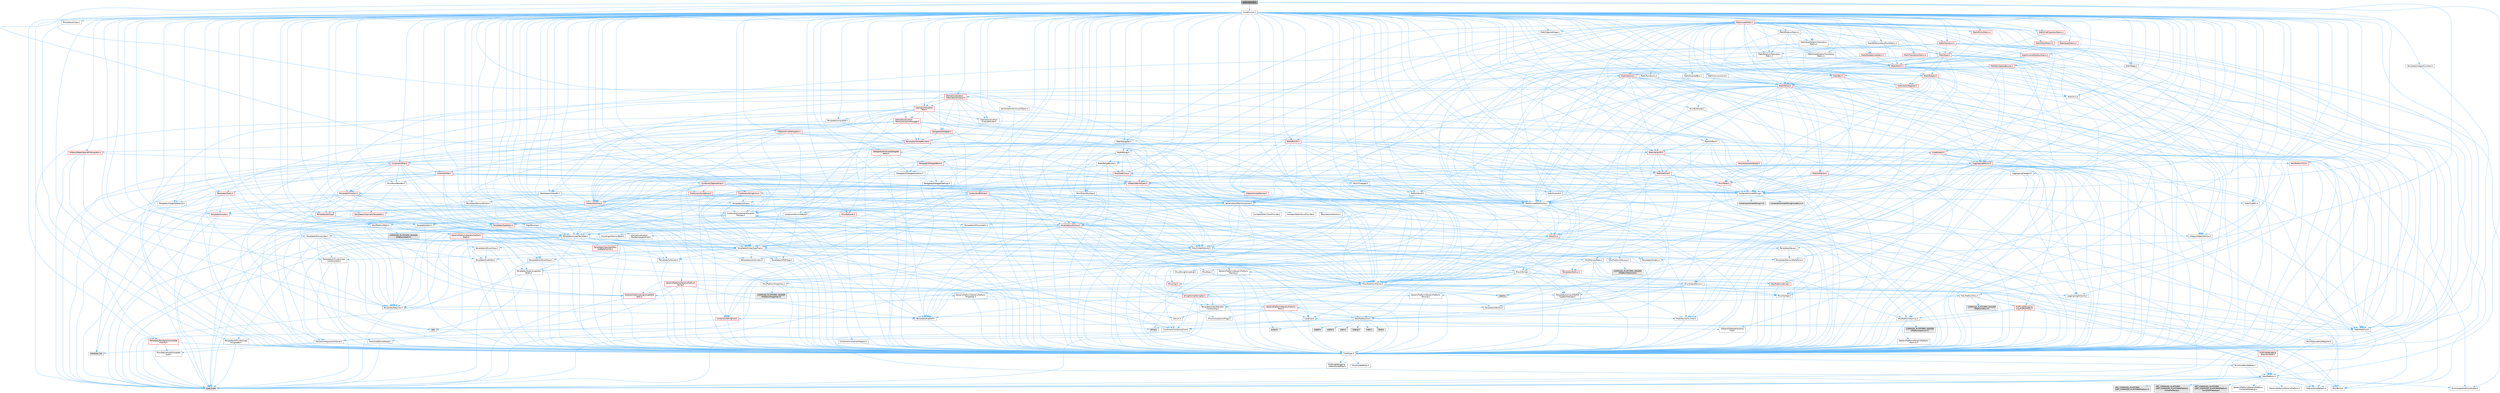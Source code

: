 digraph "ArchiveCrc32.h"
{
 // INTERACTIVE_SVG=YES
 // LATEX_PDF_SIZE
  bgcolor="transparent";
  edge [fontname=Helvetica,fontsize=10,labelfontname=Helvetica,labelfontsize=10];
  node [fontname=Helvetica,fontsize=10,shape=box,height=0.2,width=0.4];
  Node1 [id="Node000001",label="ArchiveCrc32.h",height=0.2,width=0.4,color="gray40", fillcolor="grey60", style="filled", fontcolor="black",tooltip=" "];
  Node1 -> Node2 [id="edge1_Node000001_Node000002",color="steelblue1",style="solid",tooltip=" "];
  Node2 [id="Node000002",label="Containers/UnrealString.h",height=0.2,width=0.4,color="grey40", fillcolor="white", style="filled",URL="$d5/dba/UnrealString_8h.html",tooltip=" "];
  Node2 -> Node3 [id="edge2_Node000002_Node000003",color="steelblue1",style="solid",tooltip=" "];
  Node3 [id="Node000003",label="Containers/UnrealStringIncludes.h.inl",height=0.2,width=0.4,color="grey60", fillcolor="#E0E0E0", style="filled",tooltip=" "];
  Node2 -> Node4 [id="edge3_Node000002_Node000004",color="steelblue1",style="solid",tooltip=" "];
  Node4 [id="Node000004",label="Containers/UnrealString.h.inl",height=0.2,width=0.4,color="grey60", fillcolor="#E0E0E0", style="filled",tooltip=" "];
  Node2 -> Node5 [id="edge4_Node000002_Node000005",color="steelblue1",style="solid",tooltip=" "];
  Node5 [id="Node000005",label="Misc/StringFormatArg.h",height=0.2,width=0.4,color="grey40", fillcolor="white", style="filled",URL="$d2/d16/StringFormatArg_8h.html",tooltip=" "];
  Node5 -> Node6 [id="edge5_Node000005_Node000006",color="steelblue1",style="solid",tooltip=" "];
  Node6 [id="Node000006",label="Containers/ContainersFwd.h",height=0.2,width=0.4,color="grey40", fillcolor="white", style="filled",URL="$d4/d0a/ContainersFwd_8h.html",tooltip=" "];
  Node6 -> Node7 [id="edge6_Node000006_Node000007",color="steelblue1",style="solid",tooltip=" "];
  Node7 [id="Node000007",label="HAL/Platform.h",height=0.2,width=0.4,color="grey40", fillcolor="white", style="filled",URL="$d9/dd0/Platform_8h.html",tooltip=" "];
  Node7 -> Node8 [id="edge7_Node000007_Node000008",color="steelblue1",style="solid",tooltip=" "];
  Node8 [id="Node000008",label="Misc/Build.h",height=0.2,width=0.4,color="grey40", fillcolor="white", style="filled",URL="$d3/dbb/Build_8h.html",tooltip=" "];
  Node7 -> Node9 [id="edge8_Node000007_Node000009",color="steelblue1",style="solid",tooltip=" "];
  Node9 [id="Node000009",label="Misc/LargeWorldCoordinates.h",height=0.2,width=0.4,color="grey40", fillcolor="white", style="filled",URL="$d2/dcb/LargeWorldCoordinates_8h.html",tooltip=" "];
  Node7 -> Node10 [id="edge9_Node000007_Node000010",color="steelblue1",style="solid",tooltip=" "];
  Node10 [id="Node000010",label="type_traits",height=0.2,width=0.4,color="grey60", fillcolor="#E0E0E0", style="filled",tooltip=" "];
  Node7 -> Node11 [id="edge10_Node000007_Node000011",color="steelblue1",style="solid",tooltip=" "];
  Node11 [id="Node000011",label="PreprocessorHelpers.h",height=0.2,width=0.4,color="grey40", fillcolor="white", style="filled",URL="$db/ddb/PreprocessorHelpers_8h.html",tooltip=" "];
  Node7 -> Node12 [id="edge11_Node000007_Node000012",color="steelblue1",style="solid",tooltip=" "];
  Node12 [id="Node000012",label="UBT_COMPILED_PLATFORM\l/UBT_COMPILED_PLATFORMPlatform\lCompilerPreSetup.h",height=0.2,width=0.4,color="grey60", fillcolor="#E0E0E0", style="filled",tooltip=" "];
  Node7 -> Node13 [id="edge12_Node000007_Node000013",color="steelblue1",style="solid",tooltip=" "];
  Node13 [id="Node000013",label="GenericPlatform/GenericPlatform\lCompilerPreSetup.h",height=0.2,width=0.4,color="grey40", fillcolor="white", style="filled",URL="$d9/dc8/GenericPlatformCompilerPreSetup_8h.html",tooltip=" "];
  Node7 -> Node14 [id="edge13_Node000007_Node000014",color="steelblue1",style="solid",tooltip=" "];
  Node14 [id="Node000014",label="GenericPlatform/GenericPlatform.h",height=0.2,width=0.4,color="grey40", fillcolor="white", style="filled",URL="$d6/d84/GenericPlatform_8h.html",tooltip=" "];
  Node7 -> Node15 [id="edge14_Node000007_Node000015",color="steelblue1",style="solid",tooltip=" "];
  Node15 [id="Node000015",label="UBT_COMPILED_PLATFORM\l/UBT_COMPILED_PLATFORMPlatform.h",height=0.2,width=0.4,color="grey60", fillcolor="#E0E0E0", style="filled",tooltip=" "];
  Node7 -> Node16 [id="edge15_Node000007_Node000016",color="steelblue1",style="solid",tooltip=" "];
  Node16 [id="Node000016",label="UBT_COMPILED_PLATFORM\l/UBT_COMPILED_PLATFORMPlatform\lCompilerSetup.h",height=0.2,width=0.4,color="grey60", fillcolor="#E0E0E0", style="filled",tooltip=" "];
  Node6 -> Node17 [id="edge16_Node000006_Node000017",color="steelblue1",style="solid",tooltip=" "];
  Node17 [id="Node000017",label="CoreTypes.h",height=0.2,width=0.4,color="grey40", fillcolor="white", style="filled",URL="$dc/dec/CoreTypes_8h.html",tooltip=" "];
  Node17 -> Node7 [id="edge17_Node000017_Node000007",color="steelblue1",style="solid",tooltip=" "];
  Node17 -> Node18 [id="edge18_Node000017_Node000018",color="steelblue1",style="solid",tooltip=" "];
  Node18 [id="Node000018",label="ProfilingDebugging\l/UMemoryDefines.h",height=0.2,width=0.4,color="grey40", fillcolor="white", style="filled",URL="$d2/da2/UMemoryDefines_8h.html",tooltip=" "];
  Node17 -> Node19 [id="edge19_Node000017_Node000019",color="steelblue1",style="solid",tooltip=" "];
  Node19 [id="Node000019",label="Misc/CoreMiscDefines.h",height=0.2,width=0.4,color="grey40", fillcolor="white", style="filled",URL="$da/d38/CoreMiscDefines_8h.html",tooltip=" "];
  Node19 -> Node7 [id="edge20_Node000019_Node000007",color="steelblue1",style="solid",tooltip=" "];
  Node19 -> Node11 [id="edge21_Node000019_Node000011",color="steelblue1",style="solid",tooltip=" "];
  Node17 -> Node20 [id="edge22_Node000017_Node000020",color="steelblue1",style="solid",tooltip=" "];
  Node20 [id="Node000020",label="Misc/CoreDefines.h",height=0.2,width=0.4,color="grey40", fillcolor="white", style="filled",URL="$d3/dd2/CoreDefines_8h.html",tooltip=" "];
  Node6 -> Node21 [id="edge23_Node000006_Node000021",color="steelblue1",style="solid",tooltip=" "];
  Node21 [id="Node000021",label="Traits/IsContiguousContainer.h",height=0.2,width=0.4,color="grey40", fillcolor="white", style="filled",URL="$d5/d3c/IsContiguousContainer_8h.html",tooltip=" "];
  Node21 -> Node17 [id="edge24_Node000021_Node000017",color="steelblue1",style="solid",tooltip=" "];
  Node21 -> Node22 [id="edge25_Node000021_Node000022",color="steelblue1",style="solid",tooltip=" "];
  Node22 [id="Node000022",label="Misc/StaticAssertComplete\lType.h",height=0.2,width=0.4,color="grey40", fillcolor="white", style="filled",URL="$d5/d4e/StaticAssertCompleteType_8h.html",tooltip=" "];
  Node21 -> Node23 [id="edge26_Node000021_Node000023",color="steelblue1",style="solid",tooltip=" "];
  Node23 [id="Node000023",label="initializer_list",height=0.2,width=0.4,color="grey60", fillcolor="#E0E0E0", style="filled",tooltip=" "];
  Node1 -> Node24 [id="edge27_Node000001_Node000024",color="steelblue1",style="solid",tooltip=" "];
  Node24 [id="Node000024",label="CoreMinimal.h",height=0.2,width=0.4,color="grey40", fillcolor="white", style="filled",URL="$d7/d67/CoreMinimal_8h.html",tooltip=" "];
  Node24 -> Node17 [id="edge28_Node000024_Node000017",color="steelblue1",style="solid",tooltip=" "];
  Node24 -> Node25 [id="edge29_Node000024_Node000025",color="steelblue1",style="solid",tooltip=" "];
  Node25 [id="Node000025",label="CoreFwd.h",height=0.2,width=0.4,color="grey40", fillcolor="white", style="filled",URL="$d1/d1e/CoreFwd_8h.html",tooltip=" "];
  Node25 -> Node17 [id="edge30_Node000025_Node000017",color="steelblue1",style="solid",tooltip=" "];
  Node25 -> Node6 [id="edge31_Node000025_Node000006",color="steelblue1",style="solid",tooltip=" "];
  Node25 -> Node26 [id="edge32_Node000025_Node000026",color="steelblue1",style="solid",tooltip=" "];
  Node26 [id="Node000026",label="Math/MathFwd.h",height=0.2,width=0.4,color="grey40", fillcolor="white", style="filled",URL="$d2/d10/MathFwd_8h.html",tooltip=" "];
  Node26 -> Node7 [id="edge33_Node000026_Node000007",color="steelblue1",style="solid",tooltip=" "];
  Node25 -> Node27 [id="edge34_Node000025_Node000027",color="steelblue1",style="solid",tooltip=" "];
  Node27 [id="Node000027",label="UObject/UObjectHierarchy\lFwd.h",height=0.2,width=0.4,color="grey40", fillcolor="white", style="filled",URL="$d3/d13/UObjectHierarchyFwd_8h.html",tooltip=" "];
  Node24 -> Node27 [id="edge35_Node000024_Node000027",color="steelblue1",style="solid",tooltip=" "];
  Node24 -> Node6 [id="edge36_Node000024_Node000006",color="steelblue1",style="solid",tooltip=" "];
  Node24 -> Node28 [id="edge37_Node000024_Node000028",color="steelblue1",style="solid",tooltip=" "];
  Node28 [id="Node000028",label="Misc/VarArgs.h",height=0.2,width=0.4,color="grey40", fillcolor="white", style="filled",URL="$d5/d6f/VarArgs_8h.html",tooltip=" "];
  Node28 -> Node17 [id="edge38_Node000028_Node000017",color="steelblue1",style="solid",tooltip=" "];
  Node24 -> Node29 [id="edge39_Node000024_Node000029",color="steelblue1",style="solid",tooltip=" "];
  Node29 [id="Node000029",label="Logging/LogVerbosity.h",height=0.2,width=0.4,color="grey40", fillcolor="white", style="filled",URL="$d2/d8f/LogVerbosity_8h.html",tooltip=" "];
  Node29 -> Node17 [id="edge40_Node000029_Node000017",color="steelblue1",style="solid",tooltip=" "];
  Node24 -> Node30 [id="edge41_Node000024_Node000030",color="steelblue1",style="solid",tooltip=" "];
  Node30 [id="Node000030",label="Misc/OutputDevice.h",height=0.2,width=0.4,color="grey40", fillcolor="white", style="filled",URL="$d7/d32/OutputDevice_8h.html",tooltip=" "];
  Node30 -> Node25 [id="edge42_Node000030_Node000025",color="steelblue1",style="solid",tooltip=" "];
  Node30 -> Node17 [id="edge43_Node000030_Node000017",color="steelblue1",style="solid",tooltip=" "];
  Node30 -> Node29 [id="edge44_Node000030_Node000029",color="steelblue1",style="solid",tooltip=" "];
  Node30 -> Node28 [id="edge45_Node000030_Node000028",color="steelblue1",style="solid",tooltip=" "];
  Node30 -> Node31 [id="edge46_Node000030_Node000031",color="steelblue1",style="solid",tooltip=" "];
  Node31 [id="Node000031",label="Templates/IsArrayOrRefOf\lTypeByPredicate.h",height=0.2,width=0.4,color="grey40", fillcolor="white", style="filled",URL="$d6/da1/IsArrayOrRefOfTypeByPredicate_8h.html",tooltip=" "];
  Node31 -> Node17 [id="edge47_Node000031_Node000017",color="steelblue1",style="solid",tooltip=" "];
  Node30 -> Node32 [id="edge48_Node000030_Node000032",color="steelblue1",style="solid",tooltip=" "];
  Node32 [id="Node000032",label="Templates/IsValidVariadic\lFunctionArg.h",height=0.2,width=0.4,color="grey40", fillcolor="white", style="filled",URL="$d0/dc8/IsValidVariadicFunctionArg_8h.html",tooltip=" "];
  Node32 -> Node17 [id="edge49_Node000032_Node000017",color="steelblue1",style="solid",tooltip=" "];
  Node32 -> Node33 [id="edge50_Node000032_Node000033",color="steelblue1",style="solid",tooltip=" "];
  Node33 [id="Node000033",label="IsEnum.h",height=0.2,width=0.4,color="grey40", fillcolor="white", style="filled",URL="$d4/de5/IsEnum_8h.html",tooltip=" "];
  Node32 -> Node10 [id="edge51_Node000032_Node000010",color="steelblue1",style="solid",tooltip=" "];
  Node30 -> Node34 [id="edge52_Node000030_Node000034",color="steelblue1",style="solid",tooltip=" "];
  Node34 [id="Node000034",label="Traits/IsCharEncodingCompatible\lWith.h",height=0.2,width=0.4,color="red", fillcolor="#FFF0F0", style="filled",URL="$df/dd1/IsCharEncodingCompatibleWith_8h.html",tooltip=" "];
  Node34 -> Node10 [id="edge53_Node000034_Node000010",color="steelblue1",style="solid",tooltip=" "];
  Node24 -> Node36 [id="edge54_Node000024_Node000036",color="steelblue1",style="solid",tooltip=" "];
  Node36 [id="Node000036",label="HAL/PlatformCrt.h",height=0.2,width=0.4,color="grey40", fillcolor="white", style="filled",URL="$d8/d75/PlatformCrt_8h.html",tooltip=" "];
  Node36 -> Node37 [id="edge55_Node000036_Node000037",color="steelblue1",style="solid",tooltip=" "];
  Node37 [id="Node000037",label="new",height=0.2,width=0.4,color="grey60", fillcolor="#E0E0E0", style="filled",tooltip=" "];
  Node36 -> Node38 [id="edge56_Node000036_Node000038",color="steelblue1",style="solid",tooltip=" "];
  Node38 [id="Node000038",label="wchar.h",height=0.2,width=0.4,color="grey60", fillcolor="#E0E0E0", style="filled",tooltip=" "];
  Node36 -> Node39 [id="edge57_Node000036_Node000039",color="steelblue1",style="solid",tooltip=" "];
  Node39 [id="Node000039",label="stddef.h",height=0.2,width=0.4,color="grey60", fillcolor="#E0E0E0", style="filled",tooltip=" "];
  Node36 -> Node40 [id="edge58_Node000036_Node000040",color="steelblue1",style="solid",tooltip=" "];
  Node40 [id="Node000040",label="stdlib.h",height=0.2,width=0.4,color="grey60", fillcolor="#E0E0E0", style="filled",tooltip=" "];
  Node36 -> Node41 [id="edge59_Node000036_Node000041",color="steelblue1",style="solid",tooltip=" "];
  Node41 [id="Node000041",label="stdio.h",height=0.2,width=0.4,color="grey60", fillcolor="#E0E0E0", style="filled",tooltip=" "];
  Node36 -> Node42 [id="edge60_Node000036_Node000042",color="steelblue1",style="solid",tooltip=" "];
  Node42 [id="Node000042",label="stdarg.h",height=0.2,width=0.4,color="grey60", fillcolor="#E0E0E0", style="filled",tooltip=" "];
  Node36 -> Node43 [id="edge61_Node000036_Node000043",color="steelblue1",style="solid",tooltip=" "];
  Node43 [id="Node000043",label="math.h",height=0.2,width=0.4,color="grey60", fillcolor="#E0E0E0", style="filled",tooltip=" "];
  Node36 -> Node44 [id="edge62_Node000036_Node000044",color="steelblue1",style="solid",tooltip=" "];
  Node44 [id="Node000044",label="float.h",height=0.2,width=0.4,color="grey60", fillcolor="#E0E0E0", style="filled",tooltip=" "];
  Node36 -> Node45 [id="edge63_Node000036_Node000045",color="steelblue1",style="solid",tooltip=" "];
  Node45 [id="Node000045",label="string.h",height=0.2,width=0.4,color="grey60", fillcolor="#E0E0E0", style="filled",tooltip=" "];
  Node24 -> Node46 [id="edge64_Node000024_Node000046",color="steelblue1",style="solid",tooltip=" "];
  Node46 [id="Node000046",label="HAL/PlatformMisc.h",height=0.2,width=0.4,color="grey40", fillcolor="white", style="filled",URL="$d0/df5/PlatformMisc_8h.html",tooltip=" "];
  Node46 -> Node17 [id="edge65_Node000046_Node000017",color="steelblue1",style="solid",tooltip=" "];
  Node46 -> Node47 [id="edge66_Node000046_Node000047",color="steelblue1",style="solid",tooltip=" "];
  Node47 [id="Node000047",label="GenericPlatform/GenericPlatform\lMisc.h",height=0.2,width=0.4,color="red", fillcolor="#FFF0F0", style="filled",URL="$db/d9a/GenericPlatformMisc_8h.html",tooltip=" "];
  Node47 -> Node48 [id="edge67_Node000047_Node000048",color="steelblue1",style="solid",tooltip=" "];
  Node48 [id="Node000048",label="Containers/StringFwd.h",height=0.2,width=0.4,color="red", fillcolor="#FFF0F0", style="filled",URL="$df/d37/StringFwd_8h.html",tooltip=" "];
  Node48 -> Node17 [id="edge68_Node000048_Node000017",color="steelblue1",style="solid",tooltip=" "];
  Node48 -> Node21 [id="edge69_Node000048_Node000021",color="steelblue1",style="solid",tooltip=" "];
  Node47 -> Node25 [id="edge70_Node000047_Node000025",color="steelblue1",style="solid",tooltip=" "];
  Node47 -> Node17 [id="edge71_Node000047_Node000017",color="steelblue1",style="solid",tooltip=" "];
  Node47 -> Node36 [id="edge72_Node000047_Node000036",color="steelblue1",style="solid",tooltip=" "];
  Node47 -> Node51 [id="edge73_Node000047_Node000051",color="steelblue1",style="solid",tooltip=" "];
  Node51 [id="Node000051",label="Math/NumericLimits.h",height=0.2,width=0.4,color="grey40", fillcolor="white", style="filled",URL="$df/d1b/NumericLimits_8h.html",tooltip=" "];
  Node51 -> Node17 [id="edge74_Node000051_Node000017",color="steelblue1",style="solid",tooltip=" "];
  Node47 -> Node52 [id="edge75_Node000047_Node000052",color="steelblue1",style="solid",tooltip=" "];
  Node52 [id="Node000052",label="Misc/CompressionFlags.h",height=0.2,width=0.4,color="grey40", fillcolor="white", style="filled",URL="$d9/d76/CompressionFlags_8h.html",tooltip=" "];
  Node46 -> Node56 [id="edge76_Node000046_Node000056",color="steelblue1",style="solid",tooltip=" "];
  Node56 [id="Node000056",label="COMPILED_PLATFORM_HEADER\l(PlatformMisc.h)",height=0.2,width=0.4,color="grey60", fillcolor="#E0E0E0", style="filled",tooltip=" "];
  Node46 -> Node57 [id="edge77_Node000046_Node000057",color="steelblue1",style="solid",tooltip=" "];
  Node57 [id="Node000057",label="ProfilingDebugging\l/CpuProfilerTrace.h",height=0.2,width=0.4,color="red", fillcolor="#FFF0F0", style="filled",URL="$da/dcb/CpuProfilerTrace_8h.html",tooltip=" "];
  Node57 -> Node17 [id="edge78_Node000057_Node000017",color="steelblue1",style="solid",tooltip=" "];
  Node57 -> Node6 [id="edge79_Node000057_Node000006",color="steelblue1",style="solid",tooltip=" "];
  Node57 -> Node58 [id="edge80_Node000057_Node000058",color="steelblue1",style="solid",tooltip=" "];
  Node58 [id="Node000058",label="HAL/PlatformAtomics.h",height=0.2,width=0.4,color="grey40", fillcolor="white", style="filled",URL="$d3/d36/PlatformAtomics_8h.html",tooltip=" "];
  Node58 -> Node17 [id="edge81_Node000058_Node000017",color="steelblue1",style="solid",tooltip=" "];
  Node58 -> Node59 [id="edge82_Node000058_Node000059",color="steelblue1",style="solid",tooltip=" "];
  Node59 [id="Node000059",label="GenericPlatform/GenericPlatform\lAtomics.h",height=0.2,width=0.4,color="grey40", fillcolor="white", style="filled",URL="$da/d72/GenericPlatformAtomics_8h.html",tooltip=" "];
  Node59 -> Node17 [id="edge83_Node000059_Node000017",color="steelblue1",style="solid",tooltip=" "];
  Node58 -> Node60 [id="edge84_Node000058_Node000060",color="steelblue1",style="solid",tooltip=" "];
  Node60 [id="Node000060",label="COMPILED_PLATFORM_HEADER\l(PlatformAtomics.h)",height=0.2,width=0.4,color="grey60", fillcolor="#E0E0E0", style="filled",tooltip=" "];
  Node57 -> Node11 [id="edge85_Node000057_Node000011",color="steelblue1",style="solid",tooltip=" "];
  Node57 -> Node8 [id="edge86_Node000057_Node000008",color="steelblue1",style="solid",tooltip=" "];
  Node24 -> Node65 [id="edge87_Node000024_Node000065",color="steelblue1",style="solid",tooltip=" "];
  Node65 [id="Node000065",label="Misc/AssertionMacros.h",height=0.2,width=0.4,color="grey40", fillcolor="white", style="filled",URL="$d0/dfa/AssertionMacros_8h.html",tooltip=" "];
  Node65 -> Node17 [id="edge88_Node000065_Node000017",color="steelblue1",style="solid",tooltip=" "];
  Node65 -> Node7 [id="edge89_Node000065_Node000007",color="steelblue1",style="solid",tooltip=" "];
  Node65 -> Node46 [id="edge90_Node000065_Node000046",color="steelblue1",style="solid",tooltip=" "];
  Node65 -> Node11 [id="edge91_Node000065_Node000011",color="steelblue1",style="solid",tooltip=" "];
  Node65 -> Node66 [id="edge92_Node000065_Node000066",color="steelblue1",style="solid",tooltip=" "];
  Node66 [id="Node000066",label="Templates/EnableIf.h",height=0.2,width=0.4,color="grey40", fillcolor="white", style="filled",URL="$d7/d60/EnableIf_8h.html",tooltip=" "];
  Node66 -> Node17 [id="edge93_Node000066_Node000017",color="steelblue1",style="solid",tooltip=" "];
  Node65 -> Node31 [id="edge94_Node000065_Node000031",color="steelblue1",style="solid",tooltip=" "];
  Node65 -> Node32 [id="edge95_Node000065_Node000032",color="steelblue1",style="solid",tooltip=" "];
  Node65 -> Node34 [id="edge96_Node000065_Node000034",color="steelblue1",style="solid",tooltip=" "];
  Node65 -> Node28 [id="edge97_Node000065_Node000028",color="steelblue1",style="solid",tooltip=" "];
  Node65 -> Node67 [id="edge98_Node000065_Node000067",color="steelblue1",style="solid",tooltip=" "];
  Node67 [id="Node000067",label="String/FormatStringSan.h",height=0.2,width=0.4,color="red", fillcolor="#FFF0F0", style="filled",URL="$d3/d8b/FormatStringSan_8h.html",tooltip=" "];
  Node67 -> Node10 [id="edge99_Node000067_Node000010",color="steelblue1",style="solid",tooltip=" "];
  Node67 -> Node17 [id="edge100_Node000067_Node000017",color="steelblue1",style="solid",tooltip=" "];
  Node67 -> Node68 [id="edge101_Node000067_Node000068",color="steelblue1",style="solid",tooltip=" "];
  Node68 [id="Node000068",label="Templates/Requires.h",height=0.2,width=0.4,color="grey40", fillcolor="white", style="filled",URL="$dc/d96/Requires_8h.html",tooltip=" "];
  Node68 -> Node66 [id="edge102_Node000068_Node000066",color="steelblue1",style="solid",tooltip=" "];
  Node68 -> Node10 [id="edge103_Node000068_Node000010",color="steelblue1",style="solid",tooltip=" "];
  Node67 -> Node69 [id="edge104_Node000067_Node000069",color="steelblue1",style="solid",tooltip=" "];
  Node69 [id="Node000069",label="Templates/Identity.h",height=0.2,width=0.4,color="grey40", fillcolor="white", style="filled",URL="$d0/dd5/Identity_8h.html",tooltip=" "];
  Node67 -> Node32 [id="edge105_Node000067_Node000032",color="steelblue1",style="solid",tooltip=" "];
  Node67 -> Node6 [id="edge106_Node000067_Node000006",color="steelblue1",style="solid",tooltip=" "];
  Node65 -> Node73 [id="edge107_Node000065_Node000073",color="steelblue1",style="solid",tooltip=" "];
  Node73 [id="Node000073",label="atomic",height=0.2,width=0.4,color="grey60", fillcolor="#E0E0E0", style="filled",tooltip=" "];
  Node24 -> Node74 [id="edge108_Node000024_Node000074",color="steelblue1",style="solid",tooltip=" "];
  Node74 [id="Node000074",label="Templates/IsPointer.h",height=0.2,width=0.4,color="grey40", fillcolor="white", style="filled",URL="$d7/d05/IsPointer_8h.html",tooltip=" "];
  Node74 -> Node17 [id="edge109_Node000074_Node000017",color="steelblue1",style="solid",tooltip=" "];
  Node24 -> Node75 [id="edge110_Node000024_Node000075",color="steelblue1",style="solid",tooltip=" "];
  Node75 [id="Node000075",label="HAL/PlatformMemory.h",height=0.2,width=0.4,color="grey40", fillcolor="white", style="filled",URL="$de/d68/PlatformMemory_8h.html",tooltip=" "];
  Node75 -> Node17 [id="edge111_Node000075_Node000017",color="steelblue1",style="solid",tooltip=" "];
  Node75 -> Node76 [id="edge112_Node000075_Node000076",color="steelblue1",style="solid",tooltip=" "];
  Node76 [id="Node000076",label="GenericPlatform/GenericPlatform\lMemory.h",height=0.2,width=0.4,color="grey40", fillcolor="white", style="filled",URL="$dd/d22/GenericPlatformMemory_8h.html",tooltip=" "];
  Node76 -> Node25 [id="edge113_Node000076_Node000025",color="steelblue1",style="solid",tooltip=" "];
  Node76 -> Node17 [id="edge114_Node000076_Node000017",color="steelblue1",style="solid",tooltip=" "];
  Node76 -> Node77 [id="edge115_Node000076_Node000077",color="steelblue1",style="solid",tooltip=" "];
  Node77 [id="Node000077",label="HAL/PlatformString.h",height=0.2,width=0.4,color="red", fillcolor="#FFF0F0", style="filled",URL="$db/db5/PlatformString_8h.html",tooltip=" "];
  Node77 -> Node17 [id="edge116_Node000077_Node000017",color="steelblue1",style="solid",tooltip=" "];
  Node76 -> Node45 [id="edge117_Node000076_Node000045",color="steelblue1",style="solid",tooltip=" "];
  Node76 -> Node38 [id="edge118_Node000076_Node000038",color="steelblue1",style="solid",tooltip=" "];
  Node75 -> Node79 [id="edge119_Node000075_Node000079",color="steelblue1",style="solid",tooltip=" "];
  Node79 [id="Node000079",label="COMPILED_PLATFORM_HEADER\l(PlatformMemory.h)",height=0.2,width=0.4,color="grey60", fillcolor="#E0E0E0", style="filled",tooltip=" "];
  Node24 -> Node58 [id="edge120_Node000024_Node000058",color="steelblue1",style="solid",tooltip=" "];
  Node24 -> Node80 [id="edge121_Node000024_Node000080",color="steelblue1",style="solid",tooltip=" "];
  Node80 [id="Node000080",label="Misc/Exec.h",height=0.2,width=0.4,color="grey40", fillcolor="white", style="filled",URL="$de/ddb/Exec_8h.html",tooltip=" "];
  Node80 -> Node17 [id="edge122_Node000080_Node000017",color="steelblue1",style="solid",tooltip=" "];
  Node80 -> Node65 [id="edge123_Node000080_Node000065",color="steelblue1",style="solid",tooltip=" "];
  Node24 -> Node81 [id="edge124_Node000024_Node000081",color="steelblue1",style="solid",tooltip=" "];
  Node81 [id="Node000081",label="HAL/MemoryBase.h",height=0.2,width=0.4,color="grey40", fillcolor="white", style="filled",URL="$d6/d9f/MemoryBase_8h.html",tooltip=" "];
  Node81 -> Node17 [id="edge125_Node000081_Node000017",color="steelblue1",style="solid",tooltip=" "];
  Node81 -> Node58 [id="edge126_Node000081_Node000058",color="steelblue1",style="solid",tooltip=" "];
  Node81 -> Node36 [id="edge127_Node000081_Node000036",color="steelblue1",style="solid",tooltip=" "];
  Node81 -> Node80 [id="edge128_Node000081_Node000080",color="steelblue1",style="solid",tooltip=" "];
  Node81 -> Node30 [id="edge129_Node000081_Node000030",color="steelblue1",style="solid",tooltip=" "];
  Node81 -> Node82 [id="edge130_Node000081_Node000082",color="steelblue1",style="solid",tooltip=" "];
  Node82 [id="Node000082",label="Templates/Atomic.h",height=0.2,width=0.4,color="red", fillcolor="#FFF0F0", style="filled",URL="$d3/d91/Atomic_8h.html",tooltip=" "];
  Node82 -> Node73 [id="edge131_Node000082_Node000073",color="steelblue1",style="solid",tooltip=" "];
  Node24 -> Node91 [id="edge132_Node000024_Node000091",color="steelblue1",style="solid",tooltip=" "];
  Node91 [id="Node000091",label="HAL/UnrealMemory.h",height=0.2,width=0.4,color="grey40", fillcolor="white", style="filled",URL="$d9/d96/UnrealMemory_8h.html",tooltip=" "];
  Node91 -> Node17 [id="edge133_Node000091_Node000017",color="steelblue1",style="solid",tooltip=" "];
  Node91 -> Node76 [id="edge134_Node000091_Node000076",color="steelblue1",style="solid",tooltip=" "];
  Node91 -> Node81 [id="edge135_Node000091_Node000081",color="steelblue1",style="solid",tooltip=" "];
  Node91 -> Node75 [id="edge136_Node000091_Node000075",color="steelblue1",style="solid",tooltip=" "];
  Node91 -> Node92 [id="edge137_Node000091_Node000092",color="steelblue1",style="solid",tooltip=" "];
  Node92 [id="Node000092",label="ProfilingDebugging\l/MemoryTrace.h",height=0.2,width=0.4,color="red", fillcolor="#FFF0F0", style="filled",URL="$da/dd7/MemoryTrace_8h.html",tooltip=" "];
  Node92 -> Node7 [id="edge138_Node000092_Node000007",color="steelblue1",style="solid",tooltip=" "];
  Node91 -> Node74 [id="edge139_Node000091_Node000074",color="steelblue1",style="solid",tooltip=" "];
  Node24 -> Node93 [id="edge140_Node000024_Node000093",color="steelblue1",style="solid",tooltip=" "];
  Node93 [id="Node000093",label="Templates/IsArithmetic.h",height=0.2,width=0.4,color="grey40", fillcolor="white", style="filled",URL="$d2/d5d/IsArithmetic_8h.html",tooltip=" "];
  Node93 -> Node17 [id="edge141_Node000093_Node000017",color="steelblue1",style="solid",tooltip=" "];
  Node24 -> Node87 [id="edge142_Node000024_Node000087",color="steelblue1",style="solid",tooltip=" "];
  Node87 [id="Node000087",label="Templates/AndOrNot.h",height=0.2,width=0.4,color="grey40", fillcolor="white", style="filled",URL="$db/d0a/AndOrNot_8h.html",tooltip=" "];
  Node87 -> Node17 [id="edge143_Node000087_Node000017",color="steelblue1",style="solid",tooltip=" "];
  Node24 -> Node94 [id="edge144_Node000024_Node000094",color="steelblue1",style="solid",tooltip=" "];
  Node94 [id="Node000094",label="Templates/IsPODType.h",height=0.2,width=0.4,color="grey40", fillcolor="white", style="filled",URL="$d7/db1/IsPODType_8h.html",tooltip=" "];
  Node94 -> Node17 [id="edge145_Node000094_Node000017",color="steelblue1",style="solid",tooltip=" "];
  Node24 -> Node95 [id="edge146_Node000024_Node000095",color="steelblue1",style="solid",tooltip=" "];
  Node95 [id="Node000095",label="Templates/IsUECoreType.h",height=0.2,width=0.4,color="grey40", fillcolor="white", style="filled",URL="$d1/db8/IsUECoreType_8h.html",tooltip=" "];
  Node95 -> Node17 [id="edge147_Node000095_Node000017",color="steelblue1",style="solid",tooltip=" "];
  Node95 -> Node10 [id="edge148_Node000095_Node000010",color="steelblue1",style="solid",tooltip=" "];
  Node24 -> Node88 [id="edge149_Node000024_Node000088",color="steelblue1",style="solid",tooltip=" "];
  Node88 [id="Node000088",label="Templates/IsTriviallyCopy\lConstructible.h",height=0.2,width=0.4,color="grey40", fillcolor="white", style="filled",URL="$d3/d78/IsTriviallyCopyConstructible_8h.html",tooltip=" "];
  Node88 -> Node17 [id="edge150_Node000088_Node000017",color="steelblue1",style="solid",tooltip=" "];
  Node88 -> Node10 [id="edge151_Node000088_Node000010",color="steelblue1",style="solid",tooltip=" "];
  Node24 -> Node96 [id="edge152_Node000024_Node000096",color="steelblue1",style="solid",tooltip=" "];
  Node96 [id="Node000096",label="Templates/UnrealTypeTraits.h",height=0.2,width=0.4,color="grey40", fillcolor="white", style="filled",URL="$d2/d2d/UnrealTypeTraits_8h.html",tooltip=" "];
  Node96 -> Node17 [id="edge153_Node000096_Node000017",color="steelblue1",style="solid",tooltip=" "];
  Node96 -> Node74 [id="edge154_Node000096_Node000074",color="steelblue1",style="solid",tooltip=" "];
  Node96 -> Node65 [id="edge155_Node000096_Node000065",color="steelblue1",style="solid",tooltip=" "];
  Node96 -> Node87 [id="edge156_Node000096_Node000087",color="steelblue1",style="solid",tooltip=" "];
  Node96 -> Node66 [id="edge157_Node000096_Node000066",color="steelblue1",style="solid",tooltip=" "];
  Node96 -> Node93 [id="edge158_Node000096_Node000093",color="steelblue1",style="solid",tooltip=" "];
  Node96 -> Node33 [id="edge159_Node000096_Node000033",color="steelblue1",style="solid",tooltip=" "];
  Node96 -> Node97 [id="edge160_Node000096_Node000097",color="steelblue1",style="solid",tooltip=" "];
  Node97 [id="Node000097",label="Templates/Models.h",height=0.2,width=0.4,color="grey40", fillcolor="white", style="filled",URL="$d3/d0c/Models_8h.html",tooltip=" "];
  Node97 -> Node69 [id="edge161_Node000097_Node000069",color="steelblue1",style="solid",tooltip=" "];
  Node96 -> Node94 [id="edge162_Node000096_Node000094",color="steelblue1",style="solid",tooltip=" "];
  Node96 -> Node95 [id="edge163_Node000096_Node000095",color="steelblue1",style="solid",tooltip=" "];
  Node96 -> Node88 [id="edge164_Node000096_Node000088",color="steelblue1",style="solid",tooltip=" "];
  Node24 -> Node66 [id="edge165_Node000024_Node000066",color="steelblue1",style="solid",tooltip=" "];
  Node24 -> Node98 [id="edge166_Node000024_Node000098",color="steelblue1",style="solid",tooltip=" "];
  Node98 [id="Node000098",label="Templates/RemoveReference.h",height=0.2,width=0.4,color="grey40", fillcolor="white", style="filled",URL="$da/dbe/RemoveReference_8h.html",tooltip=" "];
  Node98 -> Node17 [id="edge167_Node000098_Node000017",color="steelblue1",style="solid",tooltip=" "];
  Node24 -> Node99 [id="edge168_Node000024_Node000099",color="steelblue1",style="solid",tooltip=" "];
  Node99 [id="Node000099",label="Templates/IntegralConstant.h",height=0.2,width=0.4,color="grey40", fillcolor="white", style="filled",URL="$db/d1b/IntegralConstant_8h.html",tooltip=" "];
  Node99 -> Node17 [id="edge169_Node000099_Node000017",color="steelblue1",style="solid",tooltip=" "];
  Node24 -> Node100 [id="edge170_Node000024_Node000100",color="steelblue1",style="solid",tooltip=" "];
  Node100 [id="Node000100",label="Templates/IsClass.h",height=0.2,width=0.4,color="grey40", fillcolor="white", style="filled",URL="$db/dcb/IsClass_8h.html",tooltip=" "];
  Node100 -> Node17 [id="edge171_Node000100_Node000017",color="steelblue1",style="solid",tooltip=" "];
  Node24 -> Node101 [id="edge172_Node000024_Node000101",color="steelblue1",style="solid",tooltip=" "];
  Node101 [id="Node000101",label="Templates/TypeCompatible\lBytes.h",height=0.2,width=0.4,color="grey40", fillcolor="white", style="filled",URL="$df/d0a/TypeCompatibleBytes_8h.html",tooltip=" "];
  Node101 -> Node17 [id="edge173_Node000101_Node000017",color="steelblue1",style="solid",tooltip=" "];
  Node101 -> Node45 [id="edge174_Node000101_Node000045",color="steelblue1",style="solid",tooltip=" "];
  Node101 -> Node37 [id="edge175_Node000101_Node000037",color="steelblue1",style="solid",tooltip=" "];
  Node101 -> Node10 [id="edge176_Node000101_Node000010",color="steelblue1",style="solid",tooltip=" "];
  Node24 -> Node21 [id="edge177_Node000024_Node000021",color="steelblue1",style="solid",tooltip=" "];
  Node24 -> Node102 [id="edge178_Node000024_Node000102",color="steelblue1",style="solid",tooltip=" "];
  Node102 [id="Node000102",label="Templates/UnrealTemplate.h",height=0.2,width=0.4,color="grey40", fillcolor="white", style="filled",URL="$d4/d24/UnrealTemplate_8h.html",tooltip=" "];
  Node102 -> Node17 [id="edge179_Node000102_Node000017",color="steelblue1",style="solid",tooltip=" "];
  Node102 -> Node74 [id="edge180_Node000102_Node000074",color="steelblue1",style="solid",tooltip=" "];
  Node102 -> Node91 [id="edge181_Node000102_Node000091",color="steelblue1",style="solid",tooltip=" "];
  Node102 -> Node103 [id="edge182_Node000102_Node000103",color="steelblue1",style="solid",tooltip=" "];
  Node103 [id="Node000103",label="Templates/CopyQualifiers\lAndRefsFromTo.h",height=0.2,width=0.4,color="red", fillcolor="#FFF0F0", style="filled",URL="$d3/db3/CopyQualifiersAndRefsFromTo_8h.html",tooltip=" "];
  Node102 -> Node96 [id="edge183_Node000102_Node000096",color="steelblue1",style="solid",tooltip=" "];
  Node102 -> Node98 [id="edge184_Node000102_Node000098",color="steelblue1",style="solid",tooltip=" "];
  Node102 -> Node68 [id="edge185_Node000102_Node000068",color="steelblue1",style="solid",tooltip=" "];
  Node102 -> Node101 [id="edge186_Node000102_Node000101",color="steelblue1",style="solid",tooltip=" "];
  Node102 -> Node69 [id="edge187_Node000102_Node000069",color="steelblue1",style="solid",tooltip=" "];
  Node102 -> Node21 [id="edge188_Node000102_Node000021",color="steelblue1",style="solid",tooltip=" "];
  Node102 -> Node105 [id="edge189_Node000102_Node000105",color="steelblue1",style="solid",tooltip=" "];
  Node105 [id="Node000105",label="Traits/UseBitwiseSwap.h",height=0.2,width=0.4,color="grey40", fillcolor="white", style="filled",URL="$db/df3/UseBitwiseSwap_8h.html",tooltip=" "];
  Node105 -> Node17 [id="edge190_Node000105_Node000017",color="steelblue1",style="solid",tooltip=" "];
  Node105 -> Node10 [id="edge191_Node000105_Node000010",color="steelblue1",style="solid",tooltip=" "];
  Node102 -> Node10 [id="edge192_Node000102_Node000010",color="steelblue1",style="solid",tooltip=" "];
  Node24 -> Node51 [id="edge193_Node000024_Node000051",color="steelblue1",style="solid",tooltip=" "];
  Node24 -> Node106 [id="edge194_Node000024_Node000106",color="steelblue1",style="solid",tooltip=" "];
  Node106 [id="Node000106",label="HAL/PlatformMath.h",height=0.2,width=0.4,color="grey40", fillcolor="white", style="filled",URL="$dc/d53/PlatformMath_8h.html",tooltip=" "];
  Node106 -> Node17 [id="edge195_Node000106_Node000017",color="steelblue1",style="solid",tooltip=" "];
  Node106 -> Node107 [id="edge196_Node000106_Node000107",color="steelblue1",style="solid",tooltip=" "];
  Node107 [id="Node000107",label="GenericPlatform/GenericPlatform\lMath.h",height=0.2,width=0.4,color="red", fillcolor="#FFF0F0", style="filled",URL="$d5/d79/GenericPlatformMath_8h.html",tooltip=" "];
  Node107 -> Node17 [id="edge197_Node000107_Node000017",color="steelblue1",style="solid",tooltip=" "];
  Node107 -> Node6 [id="edge198_Node000107_Node000006",color="steelblue1",style="solid",tooltip=" "];
  Node107 -> Node36 [id="edge199_Node000107_Node000036",color="steelblue1",style="solid",tooltip=" "];
  Node107 -> Node87 [id="edge200_Node000107_Node000087",color="steelblue1",style="solid",tooltip=" "];
  Node107 -> Node108 [id="edge201_Node000107_Node000108",color="steelblue1",style="solid",tooltip=" "];
  Node108 [id="Node000108",label="Templates/Decay.h",height=0.2,width=0.4,color="grey40", fillcolor="white", style="filled",URL="$dd/d0f/Decay_8h.html",tooltip=" "];
  Node108 -> Node17 [id="edge202_Node000108_Node000017",color="steelblue1",style="solid",tooltip=" "];
  Node108 -> Node98 [id="edge203_Node000108_Node000098",color="steelblue1",style="solid",tooltip=" "];
  Node108 -> Node10 [id="edge204_Node000108_Node000010",color="steelblue1",style="solid",tooltip=" "];
  Node107 -> Node96 [id="edge205_Node000107_Node000096",color="steelblue1",style="solid",tooltip=" "];
  Node107 -> Node68 [id="edge206_Node000107_Node000068",color="steelblue1",style="solid",tooltip=" "];
  Node107 -> Node101 [id="edge207_Node000107_Node000101",color="steelblue1",style="solid",tooltip=" "];
  Node107 -> Node10 [id="edge208_Node000107_Node000010",color="steelblue1",style="solid",tooltip=" "];
  Node106 -> Node113 [id="edge209_Node000106_Node000113",color="steelblue1",style="solid",tooltip=" "];
  Node113 [id="Node000113",label="COMPILED_PLATFORM_HEADER\l(PlatformMath.h)",height=0.2,width=0.4,color="grey60", fillcolor="#E0E0E0", style="filled",tooltip=" "];
  Node24 -> Node89 [id="edge210_Node000024_Node000089",color="steelblue1",style="solid",tooltip=" "];
  Node89 [id="Node000089",label="Templates/IsTriviallyCopy\lAssignable.h",height=0.2,width=0.4,color="grey40", fillcolor="white", style="filled",URL="$d2/df2/IsTriviallyCopyAssignable_8h.html",tooltip=" "];
  Node89 -> Node17 [id="edge211_Node000089_Node000017",color="steelblue1",style="solid",tooltip=" "];
  Node89 -> Node10 [id="edge212_Node000089_Node000010",color="steelblue1",style="solid",tooltip=" "];
  Node24 -> Node114 [id="edge213_Node000024_Node000114",color="steelblue1",style="solid",tooltip=" "];
  Node114 [id="Node000114",label="Templates/MemoryOps.h",height=0.2,width=0.4,color="grey40", fillcolor="white", style="filled",URL="$db/dea/MemoryOps_8h.html",tooltip=" "];
  Node114 -> Node17 [id="edge214_Node000114_Node000017",color="steelblue1",style="solid",tooltip=" "];
  Node114 -> Node91 [id="edge215_Node000114_Node000091",color="steelblue1",style="solid",tooltip=" "];
  Node114 -> Node89 [id="edge216_Node000114_Node000089",color="steelblue1",style="solid",tooltip=" "];
  Node114 -> Node88 [id="edge217_Node000114_Node000088",color="steelblue1",style="solid",tooltip=" "];
  Node114 -> Node68 [id="edge218_Node000114_Node000068",color="steelblue1",style="solid",tooltip=" "];
  Node114 -> Node96 [id="edge219_Node000114_Node000096",color="steelblue1",style="solid",tooltip=" "];
  Node114 -> Node105 [id="edge220_Node000114_Node000105",color="steelblue1",style="solid",tooltip=" "];
  Node114 -> Node37 [id="edge221_Node000114_Node000037",color="steelblue1",style="solid",tooltip=" "];
  Node114 -> Node10 [id="edge222_Node000114_Node000010",color="steelblue1",style="solid",tooltip=" "];
  Node24 -> Node115 [id="edge223_Node000024_Node000115",color="steelblue1",style="solid",tooltip=" "];
  Node115 [id="Node000115",label="Containers/ContainerAllocation\lPolicies.h",height=0.2,width=0.4,color="grey40", fillcolor="white", style="filled",URL="$d7/dff/ContainerAllocationPolicies_8h.html",tooltip=" "];
  Node115 -> Node17 [id="edge224_Node000115_Node000017",color="steelblue1",style="solid",tooltip=" "];
  Node115 -> Node116 [id="edge225_Node000115_Node000116",color="steelblue1",style="solid",tooltip=" "];
  Node116 [id="Node000116",label="Containers/ContainerHelpers.h",height=0.2,width=0.4,color="grey40", fillcolor="white", style="filled",URL="$d7/d33/ContainerHelpers_8h.html",tooltip=" "];
  Node116 -> Node17 [id="edge226_Node000116_Node000017",color="steelblue1",style="solid",tooltip=" "];
  Node115 -> Node115 [id="edge227_Node000115_Node000115",color="steelblue1",style="solid",tooltip=" "];
  Node115 -> Node106 [id="edge228_Node000115_Node000106",color="steelblue1",style="solid",tooltip=" "];
  Node115 -> Node91 [id="edge229_Node000115_Node000091",color="steelblue1",style="solid",tooltip=" "];
  Node115 -> Node51 [id="edge230_Node000115_Node000051",color="steelblue1",style="solid",tooltip=" "];
  Node115 -> Node65 [id="edge231_Node000115_Node000065",color="steelblue1",style="solid",tooltip=" "];
  Node115 -> Node117 [id="edge232_Node000115_Node000117",color="steelblue1",style="solid",tooltip=" "];
  Node117 [id="Node000117",label="Templates/IsPolymorphic.h",height=0.2,width=0.4,color="grey40", fillcolor="white", style="filled",URL="$dc/d20/IsPolymorphic_8h.html",tooltip=" "];
  Node115 -> Node114 [id="edge233_Node000115_Node000114",color="steelblue1",style="solid",tooltip=" "];
  Node115 -> Node101 [id="edge234_Node000115_Node000101",color="steelblue1",style="solid",tooltip=" "];
  Node115 -> Node10 [id="edge235_Node000115_Node000010",color="steelblue1",style="solid",tooltip=" "];
  Node24 -> Node118 [id="edge236_Node000024_Node000118",color="steelblue1",style="solid",tooltip=" "];
  Node118 [id="Node000118",label="Templates/IsEnumClass.h",height=0.2,width=0.4,color="grey40", fillcolor="white", style="filled",URL="$d7/d15/IsEnumClass_8h.html",tooltip=" "];
  Node118 -> Node17 [id="edge237_Node000118_Node000017",color="steelblue1",style="solid",tooltip=" "];
  Node118 -> Node87 [id="edge238_Node000118_Node000087",color="steelblue1",style="solid",tooltip=" "];
  Node24 -> Node119 [id="edge239_Node000024_Node000119",color="steelblue1",style="solid",tooltip=" "];
  Node119 [id="Node000119",label="HAL/PlatformProperties.h",height=0.2,width=0.4,color="grey40", fillcolor="white", style="filled",URL="$d9/db0/PlatformProperties_8h.html",tooltip=" "];
  Node119 -> Node17 [id="edge240_Node000119_Node000017",color="steelblue1",style="solid",tooltip=" "];
  Node119 -> Node120 [id="edge241_Node000119_Node000120",color="steelblue1",style="solid",tooltip=" "];
  Node120 [id="Node000120",label="GenericPlatform/GenericPlatform\lProperties.h",height=0.2,width=0.4,color="grey40", fillcolor="white", style="filled",URL="$d2/dcd/GenericPlatformProperties_8h.html",tooltip=" "];
  Node120 -> Node17 [id="edge242_Node000120_Node000017",color="steelblue1",style="solid",tooltip=" "];
  Node120 -> Node47 [id="edge243_Node000120_Node000047",color="steelblue1",style="solid",tooltip=" "];
  Node119 -> Node121 [id="edge244_Node000119_Node000121",color="steelblue1",style="solid",tooltip=" "];
  Node121 [id="Node000121",label="COMPILED_PLATFORM_HEADER\l(PlatformProperties.h)",height=0.2,width=0.4,color="grey60", fillcolor="#E0E0E0", style="filled",tooltip=" "];
  Node24 -> Node122 [id="edge245_Node000024_Node000122",color="steelblue1",style="solid",tooltip=" "];
  Node122 [id="Node000122",label="Misc/EngineVersionBase.h",height=0.2,width=0.4,color="grey40", fillcolor="white", style="filled",URL="$d5/d2b/EngineVersionBase_8h.html",tooltip=" "];
  Node122 -> Node17 [id="edge246_Node000122_Node000017",color="steelblue1",style="solid",tooltip=" "];
  Node24 -> Node123 [id="edge247_Node000024_Node000123",color="steelblue1",style="solid",tooltip=" "];
  Node123 [id="Node000123",label="Internationalization\l/TextNamespaceFwd.h",height=0.2,width=0.4,color="grey40", fillcolor="white", style="filled",URL="$d8/d97/TextNamespaceFwd_8h.html",tooltip=" "];
  Node123 -> Node17 [id="edge248_Node000123_Node000017",color="steelblue1",style="solid",tooltip=" "];
  Node24 -> Node124 [id="edge249_Node000024_Node000124",color="steelblue1",style="solid",tooltip=" "];
  Node124 [id="Node000124",label="Serialization/Archive.h",height=0.2,width=0.4,color="red", fillcolor="#FFF0F0", style="filled",URL="$d7/d3b/Archive_8h.html",tooltip=" "];
  Node124 -> Node25 [id="edge250_Node000124_Node000025",color="steelblue1",style="solid",tooltip=" "];
  Node124 -> Node17 [id="edge251_Node000124_Node000017",color="steelblue1",style="solid",tooltip=" "];
  Node124 -> Node119 [id="edge252_Node000124_Node000119",color="steelblue1",style="solid",tooltip=" "];
  Node124 -> Node123 [id="edge253_Node000124_Node000123",color="steelblue1",style="solid",tooltip=" "];
  Node124 -> Node26 [id="edge254_Node000124_Node000026",color="steelblue1",style="solid",tooltip=" "];
  Node124 -> Node65 [id="edge255_Node000124_Node000065",color="steelblue1",style="solid",tooltip=" "];
  Node124 -> Node8 [id="edge256_Node000124_Node000008",color="steelblue1",style="solid",tooltip=" "];
  Node124 -> Node52 [id="edge257_Node000124_Node000052",color="steelblue1",style="solid",tooltip=" "];
  Node124 -> Node122 [id="edge258_Node000124_Node000122",color="steelblue1",style="solid",tooltip=" "];
  Node124 -> Node28 [id="edge259_Node000124_Node000028",color="steelblue1",style="solid",tooltip=" "];
  Node124 -> Node66 [id="edge260_Node000124_Node000066",color="steelblue1",style="solid",tooltip=" "];
  Node124 -> Node31 [id="edge261_Node000124_Node000031",color="steelblue1",style="solid",tooltip=" "];
  Node124 -> Node118 [id="edge262_Node000124_Node000118",color="steelblue1",style="solid",tooltip=" "];
  Node124 -> Node32 [id="edge263_Node000124_Node000032",color="steelblue1",style="solid",tooltip=" "];
  Node124 -> Node102 [id="edge264_Node000124_Node000102",color="steelblue1",style="solid",tooltip=" "];
  Node124 -> Node34 [id="edge265_Node000124_Node000034",color="steelblue1",style="solid",tooltip=" "];
  Node124 -> Node127 [id="edge266_Node000124_Node000127",color="steelblue1",style="solid",tooltip=" "];
  Node127 [id="Node000127",label="UObject/ObjectVersion.h",height=0.2,width=0.4,color="grey40", fillcolor="white", style="filled",URL="$da/d63/ObjectVersion_8h.html",tooltip=" "];
  Node127 -> Node17 [id="edge267_Node000127_Node000017",color="steelblue1",style="solid",tooltip=" "];
  Node24 -> Node128 [id="edge268_Node000024_Node000128",color="steelblue1",style="solid",tooltip=" "];
  Node128 [id="Node000128",label="Templates/Less.h",height=0.2,width=0.4,color="grey40", fillcolor="white", style="filled",URL="$de/dc8/Less_8h.html",tooltip=" "];
  Node128 -> Node17 [id="edge269_Node000128_Node000017",color="steelblue1",style="solid",tooltip=" "];
  Node128 -> Node102 [id="edge270_Node000128_Node000102",color="steelblue1",style="solid",tooltip=" "];
  Node24 -> Node129 [id="edge271_Node000024_Node000129",color="steelblue1",style="solid",tooltip=" "];
  Node129 [id="Node000129",label="Templates/Sorting.h",height=0.2,width=0.4,color="red", fillcolor="#FFF0F0", style="filled",URL="$d3/d9e/Sorting_8h.html",tooltip=" "];
  Node129 -> Node17 [id="edge272_Node000129_Node000017",color="steelblue1",style="solid",tooltip=" "];
  Node129 -> Node106 [id="edge273_Node000129_Node000106",color="steelblue1",style="solid",tooltip=" "];
  Node129 -> Node128 [id="edge274_Node000129_Node000128",color="steelblue1",style="solid",tooltip=" "];
  Node24 -> Node140 [id="edge275_Node000024_Node000140",color="steelblue1",style="solid",tooltip=" "];
  Node140 [id="Node000140",label="Misc/Char.h",height=0.2,width=0.4,color="red", fillcolor="#FFF0F0", style="filled",URL="$d0/d58/Char_8h.html",tooltip=" "];
  Node140 -> Node17 [id="edge276_Node000140_Node000017",color="steelblue1",style="solid",tooltip=" "];
  Node140 -> Node10 [id="edge277_Node000140_Node000010",color="steelblue1",style="solid",tooltip=" "];
  Node24 -> Node143 [id="edge278_Node000024_Node000143",color="steelblue1",style="solid",tooltip=" "];
  Node143 [id="Node000143",label="GenericPlatform/GenericPlatform\lStricmp.h",height=0.2,width=0.4,color="grey40", fillcolor="white", style="filled",URL="$d2/d86/GenericPlatformStricmp_8h.html",tooltip=" "];
  Node143 -> Node17 [id="edge279_Node000143_Node000017",color="steelblue1",style="solid",tooltip=" "];
  Node24 -> Node144 [id="edge280_Node000024_Node000144",color="steelblue1",style="solid",tooltip=" "];
  Node144 [id="Node000144",label="GenericPlatform/GenericPlatform\lString.h",height=0.2,width=0.4,color="red", fillcolor="#FFF0F0", style="filled",URL="$dd/d20/GenericPlatformString_8h.html",tooltip=" "];
  Node144 -> Node17 [id="edge281_Node000144_Node000017",color="steelblue1",style="solid",tooltip=" "];
  Node144 -> Node143 [id="edge282_Node000144_Node000143",color="steelblue1",style="solid",tooltip=" "];
  Node144 -> Node66 [id="edge283_Node000144_Node000066",color="steelblue1",style="solid",tooltip=" "];
  Node144 -> Node34 [id="edge284_Node000144_Node000034",color="steelblue1",style="solid",tooltip=" "];
  Node144 -> Node10 [id="edge285_Node000144_Node000010",color="steelblue1",style="solid",tooltip=" "];
  Node24 -> Node77 [id="edge286_Node000024_Node000077",color="steelblue1",style="solid",tooltip=" "];
  Node24 -> Node147 [id="edge287_Node000024_Node000147",color="steelblue1",style="solid",tooltip=" "];
  Node147 [id="Node000147",label="Misc/CString.h",height=0.2,width=0.4,color="grey40", fillcolor="white", style="filled",URL="$d2/d49/CString_8h.html",tooltip=" "];
  Node147 -> Node17 [id="edge288_Node000147_Node000017",color="steelblue1",style="solid",tooltip=" "];
  Node147 -> Node36 [id="edge289_Node000147_Node000036",color="steelblue1",style="solid",tooltip=" "];
  Node147 -> Node77 [id="edge290_Node000147_Node000077",color="steelblue1",style="solid",tooltip=" "];
  Node147 -> Node65 [id="edge291_Node000147_Node000065",color="steelblue1",style="solid",tooltip=" "];
  Node147 -> Node140 [id="edge292_Node000147_Node000140",color="steelblue1",style="solid",tooltip=" "];
  Node147 -> Node28 [id="edge293_Node000147_Node000028",color="steelblue1",style="solid",tooltip=" "];
  Node147 -> Node31 [id="edge294_Node000147_Node000031",color="steelblue1",style="solid",tooltip=" "];
  Node147 -> Node32 [id="edge295_Node000147_Node000032",color="steelblue1",style="solid",tooltip=" "];
  Node147 -> Node34 [id="edge296_Node000147_Node000034",color="steelblue1",style="solid",tooltip=" "];
  Node24 -> Node148 [id="edge297_Node000024_Node000148",color="steelblue1",style="solid",tooltip=" "];
  Node148 [id="Node000148",label="Misc/Crc.h",height=0.2,width=0.4,color="red", fillcolor="#FFF0F0", style="filled",URL="$d4/dd2/Crc_8h.html",tooltip=" "];
  Node148 -> Node17 [id="edge298_Node000148_Node000017",color="steelblue1",style="solid",tooltip=" "];
  Node148 -> Node77 [id="edge299_Node000148_Node000077",color="steelblue1",style="solid",tooltip=" "];
  Node148 -> Node65 [id="edge300_Node000148_Node000065",color="steelblue1",style="solid",tooltip=" "];
  Node148 -> Node147 [id="edge301_Node000148_Node000147",color="steelblue1",style="solid",tooltip=" "];
  Node148 -> Node140 [id="edge302_Node000148_Node000140",color="steelblue1",style="solid",tooltip=" "];
  Node148 -> Node96 [id="edge303_Node000148_Node000096",color="steelblue1",style="solid",tooltip=" "];
  Node24 -> Node139 [id="edge304_Node000024_Node000139",color="steelblue1",style="solid",tooltip=" "];
  Node139 [id="Node000139",label="Math/UnrealMathUtility.h",height=0.2,width=0.4,color="grey40", fillcolor="white", style="filled",URL="$db/db8/UnrealMathUtility_8h.html",tooltip=" "];
  Node139 -> Node17 [id="edge305_Node000139_Node000017",color="steelblue1",style="solid",tooltip=" "];
  Node139 -> Node65 [id="edge306_Node000139_Node000065",color="steelblue1",style="solid",tooltip=" "];
  Node139 -> Node106 [id="edge307_Node000139_Node000106",color="steelblue1",style="solid",tooltip=" "];
  Node139 -> Node26 [id="edge308_Node000139_Node000026",color="steelblue1",style="solid",tooltip=" "];
  Node139 -> Node69 [id="edge309_Node000139_Node000069",color="steelblue1",style="solid",tooltip=" "];
  Node139 -> Node68 [id="edge310_Node000139_Node000068",color="steelblue1",style="solid",tooltip=" "];
  Node24 -> Node2 [id="edge311_Node000024_Node000002",color="steelblue1",style="solid",tooltip=" "];
  Node24 -> Node149 [id="edge312_Node000024_Node000149",color="steelblue1",style="solid",tooltip=" "];
  Node149 [id="Node000149",label="Containers/Array.h",height=0.2,width=0.4,color="red", fillcolor="#FFF0F0", style="filled",URL="$df/dd0/Array_8h.html",tooltip=" "];
  Node149 -> Node17 [id="edge313_Node000149_Node000017",color="steelblue1",style="solid",tooltip=" "];
  Node149 -> Node65 [id="edge314_Node000149_Node000065",color="steelblue1",style="solid",tooltip=" "];
  Node149 -> Node91 [id="edge315_Node000149_Node000091",color="steelblue1",style="solid",tooltip=" "];
  Node149 -> Node96 [id="edge316_Node000149_Node000096",color="steelblue1",style="solid",tooltip=" "];
  Node149 -> Node102 [id="edge317_Node000149_Node000102",color="steelblue1",style="solid",tooltip=" "];
  Node149 -> Node115 [id="edge318_Node000149_Node000115",color="steelblue1",style="solid",tooltip=" "];
  Node149 -> Node124 [id="edge319_Node000149_Node000124",color="steelblue1",style="solid",tooltip=" "];
  Node149 -> Node132 [id="edge320_Node000149_Node000132",color="steelblue1",style="solid",tooltip=" "];
  Node132 [id="Node000132",label="Templates/Invoke.h",height=0.2,width=0.4,color="red", fillcolor="#FFF0F0", style="filled",URL="$d7/deb/Invoke_8h.html",tooltip=" "];
  Node132 -> Node17 [id="edge321_Node000132_Node000017",color="steelblue1",style="solid",tooltip=" "];
  Node132 -> Node102 [id="edge322_Node000132_Node000102",color="steelblue1",style="solid",tooltip=" "];
  Node132 -> Node10 [id="edge323_Node000132_Node000010",color="steelblue1",style="solid",tooltip=" "];
  Node149 -> Node128 [id="edge324_Node000149_Node000128",color="steelblue1",style="solid",tooltip=" "];
  Node149 -> Node68 [id="edge325_Node000149_Node000068",color="steelblue1",style="solid",tooltip=" "];
  Node149 -> Node129 [id="edge326_Node000149_Node000129",color="steelblue1",style="solid",tooltip=" "];
  Node149 -> Node172 [id="edge327_Node000149_Node000172",color="steelblue1",style="solid",tooltip=" "];
  Node172 [id="Node000172",label="Templates/AlignmentTemplates.h",height=0.2,width=0.4,color="red", fillcolor="#FFF0F0", style="filled",URL="$dd/d32/AlignmentTemplates_8h.html",tooltip=" "];
  Node172 -> Node17 [id="edge328_Node000172_Node000017",color="steelblue1",style="solid",tooltip=" "];
  Node172 -> Node74 [id="edge329_Node000172_Node000074",color="steelblue1",style="solid",tooltip=" "];
  Node149 -> Node10 [id="edge330_Node000149_Node000010",color="steelblue1",style="solid",tooltip=" "];
  Node24 -> Node173 [id="edge331_Node000024_Node000173",color="steelblue1",style="solid",tooltip=" "];
  Node173 [id="Node000173",label="Misc/FrameNumber.h",height=0.2,width=0.4,color="grey40", fillcolor="white", style="filled",URL="$dd/dbd/FrameNumber_8h.html",tooltip=" "];
  Node173 -> Node17 [id="edge332_Node000173_Node000017",color="steelblue1",style="solid",tooltip=" "];
  Node173 -> Node51 [id="edge333_Node000173_Node000051",color="steelblue1",style="solid",tooltip=" "];
  Node173 -> Node139 [id="edge334_Node000173_Node000139",color="steelblue1",style="solid",tooltip=" "];
  Node173 -> Node66 [id="edge335_Node000173_Node000066",color="steelblue1",style="solid",tooltip=" "];
  Node173 -> Node96 [id="edge336_Node000173_Node000096",color="steelblue1",style="solid",tooltip=" "];
  Node24 -> Node174 [id="edge337_Node000024_Node000174",color="steelblue1",style="solid",tooltip=" "];
  Node174 [id="Node000174",label="Misc/Timespan.h",height=0.2,width=0.4,color="grey40", fillcolor="white", style="filled",URL="$da/dd9/Timespan_8h.html",tooltip=" "];
  Node174 -> Node17 [id="edge338_Node000174_Node000017",color="steelblue1",style="solid",tooltip=" "];
  Node174 -> Node175 [id="edge339_Node000174_Node000175",color="steelblue1",style="solid",tooltip=" "];
  Node175 [id="Node000175",label="Math/Interval.h",height=0.2,width=0.4,color="grey40", fillcolor="white", style="filled",URL="$d1/d55/Interval_8h.html",tooltip=" "];
  Node175 -> Node17 [id="edge340_Node000175_Node000017",color="steelblue1",style="solid",tooltip=" "];
  Node175 -> Node93 [id="edge341_Node000175_Node000093",color="steelblue1",style="solid",tooltip=" "];
  Node175 -> Node96 [id="edge342_Node000175_Node000096",color="steelblue1",style="solid",tooltip=" "];
  Node175 -> Node51 [id="edge343_Node000175_Node000051",color="steelblue1",style="solid",tooltip=" "];
  Node175 -> Node139 [id="edge344_Node000175_Node000139",color="steelblue1",style="solid",tooltip=" "];
  Node174 -> Node139 [id="edge345_Node000174_Node000139",color="steelblue1",style="solid",tooltip=" "];
  Node174 -> Node65 [id="edge346_Node000174_Node000065",color="steelblue1",style="solid",tooltip=" "];
  Node24 -> Node176 [id="edge347_Node000024_Node000176",color="steelblue1",style="solid",tooltip=" "];
  Node176 [id="Node000176",label="Containers/StringConv.h",height=0.2,width=0.4,color="red", fillcolor="#FFF0F0", style="filled",URL="$d3/ddf/StringConv_8h.html",tooltip=" "];
  Node176 -> Node17 [id="edge348_Node000176_Node000017",color="steelblue1",style="solid",tooltip=" "];
  Node176 -> Node65 [id="edge349_Node000176_Node000065",color="steelblue1",style="solid",tooltip=" "];
  Node176 -> Node115 [id="edge350_Node000176_Node000115",color="steelblue1",style="solid",tooltip=" "];
  Node176 -> Node149 [id="edge351_Node000176_Node000149",color="steelblue1",style="solid",tooltip=" "];
  Node176 -> Node147 [id="edge352_Node000176_Node000147",color="steelblue1",style="solid",tooltip=" "];
  Node176 -> Node177 [id="edge353_Node000176_Node000177",color="steelblue1",style="solid",tooltip=" "];
  Node177 [id="Node000177",label="Templates/IsArray.h",height=0.2,width=0.4,color="grey40", fillcolor="white", style="filled",URL="$d8/d8d/IsArray_8h.html",tooltip=" "];
  Node177 -> Node17 [id="edge354_Node000177_Node000017",color="steelblue1",style="solid",tooltip=" "];
  Node176 -> Node102 [id="edge355_Node000176_Node000102",color="steelblue1",style="solid",tooltip=" "];
  Node176 -> Node96 [id="edge356_Node000176_Node000096",color="steelblue1",style="solid",tooltip=" "];
  Node176 -> Node34 [id="edge357_Node000176_Node000034",color="steelblue1",style="solid",tooltip=" "];
  Node176 -> Node21 [id="edge358_Node000176_Node000021",color="steelblue1",style="solid",tooltip=" "];
  Node176 -> Node10 [id="edge359_Node000176_Node000010",color="steelblue1",style="solid",tooltip=" "];
  Node24 -> Node178 [id="edge360_Node000024_Node000178",color="steelblue1",style="solid",tooltip=" "];
  Node178 [id="Node000178",label="UObject/UnrealNames.h",height=0.2,width=0.4,color="red", fillcolor="#FFF0F0", style="filled",URL="$d8/db1/UnrealNames_8h.html",tooltip=" "];
  Node178 -> Node17 [id="edge361_Node000178_Node000017",color="steelblue1",style="solid",tooltip=" "];
  Node24 -> Node180 [id="edge362_Node000024_Node000180",color="steelblue1",style="solid",tooltip=" "];
  Node180 [id="Node000180",label="UObject/NameTypes.h",height=0.2,width=0.4,color="red", fillcolor="#FFF0F0", style="filled",URL="$d6/d35/NameTypes_8h.html",tooltip=" "];
  Node180 -> Node17 [id="edge363_Node000180_Node000017",color="steelblue1",style="solid",tooltip=" "];
  Node180 -> Node65 [id="edge364_Node000180_Node000065",color="steelblue1",style="solid",tooltip=" "];
  Node180 -> Node91 [id="edge365_Node000180_Node000091",color="steelblue1",style="solid",tooltip=" "];
  Node180 -> Node96 [id="edge366_Node000180_Node000096",color="steelblue1",style="solid",tooltip=" "];
  Node180 -> Node102 [id="edge367_Node000180_Node000102",color="steelblue1",style="solid",tooltip=" "];
  Node180 -> Node2 [id="edge368_Node000180_Node000002",color="steelblue1",style="solid",tooltip=" "];
  Node180 -> Node176 [id="edge369_Node000180_Node000176",color="steelblue1",style="solid",tooltip=" "];
  Node180 -> Node48 [id="edge370_Node000180_Node000048",color="steelblue1",style="solid",tooltip=" "];
  Node180 -> Node178 [id="edge371_Node000180_Node000178",color="steelblue1",style="solid",tooltip=" "];
  Node180 -> Node82 [id="edge372_Node000180_Node000082",color="steelblue1",style="solid",tooltip=" "];
  Node180 -> Node157 [id="edge373_Node000180_Node000157",color="steelblue1",style="solid",tooltip=" "];
  Node157 [id="Node000157",label="Serialization/MemoryLayout.h",height=0.2,width=0.4,color="grey40", fillcolor="white", style="filled",URL="$d7/d66/MemoryLayout_8h.html",tooltip=" "];
  Node157 -> Node158 [id="edge374_Node000157_Node000158",color="steelblue1",style="solid",tooltip=" "];
  Node158 [id="Node000158",label="Concepts/StaticClassProvider.h",height=0.2,width=0.4,color="grey40", fillcolor="white", style="filled",URL="$dd/d83/StaticClassProvider_8h.html",tooltip=" "];
  Node157 -> Node159 [id="edge375_Node000157_Node000159",color="steelblue1",style="solid",tooltip=" "];
  Node159 [id="Node000159",label="Concepts/StaticStructProvider.h",height=0.2,width=0.4,color="grey40", fillcolor="white", style="filled",URL="$d5/d77/StaticStructProvider_8h.html",tooltip=" "];
  Node157 -> Node160 [id="edge376_Node000157_Node000160",color="steelblue1",style="solid",tooltip=" "];
  Node160 [id="Node000160",label="Containers/EnumAsByte.h",height=0.2,width=0.4,color="grey40", fillcolor="white", style="filled",URL="$d6/d9a/EnumAsByte_8h.html",tooltip=" "];
  Node160 -> Node17 [id="edge377_Node000160_Node000017",color="steelblue1",style="solid",tooltip=" "];
  Node160 -> Node94 [id="edge378_Node000160_Node000094",color="steelblue1",style="solid",tooltip=" "];
  Node160 -> Node161 [id="edge379_Node000160_Node000161",color="steelblue1",style="solid",tooltip=" "];
  Node161 [id="Node000161",label="Templates/TypeHash.h",height=0.2,width=0.4,color="red", fillcolor="#FFF0F0", style="filled",URL="$d1/d62/TypeHash_8h.html",tooltip=" "];
  Node161 -> Node17 [id="edge380_Node000161_Node000017",color="steelblue1",style="solid",tooltip=" "];
  Node161 -> Node68 [id="edge381_Node000161_Node000068",color="steelblue1",style="solid",tooltip=" "];
  Node161 -> Node148 [id="edge382_Node000161_Node000148",color="steelblue1",style="solid",tooltip=" "];
  Node161 -> Node10 [id="edge383_Node000161_Node000010",color="steelblue1",style="solid",tooltip=" "];
  Node157 -> Node48 [id="edge384_Node000157_Node000048",color="steelblue1",style="solid",tooltip=" "];
  Node157 -> Node91 [id="edge385_Node000157_Node000091",color="steelblue1",style="solid",tooltip=" "];
  Node157 -> Node163 [id="edge386_Node000157_Node000163",color="steelblue1",style="solid",tooltip=" "];
  Node163 [id="Node000163",label="Misc/DelayedAutoRegister.h",height=0.2,width=0.4,color="grey40", fillcolor="white", style="filled",URL="$d1/dda/DelayedAutoRegister_8h.html",tooltip=" "];
  Node163 -> Node7 [id="edge387_Node000163_Node000007",color="steelblue1",style="solid",tooltip=" "];
  Node157 -> Node66 [id="edge388_Node000157_Node000066",color="steelblue1",style="solid",tooltip=" "];
  Node157 -> Node164 [id="edge389_Node000157_Node000164",color="steelblue1",style="solid",tooltip=" "];
  Node164 [id="Node000164",label="Templates/IsAbstract.h",height=0.2,width=0.4,color="grey40", fillcolor="white", style="filled",URL="$d8/db7/IsAbstract_8h.html",tooltip=" "];
  Node157 -> Node117 [id="edge390_Node000157_Node000117",color="steelblue1",style="solid",tooltip=" "];
  Node157 -> Node97 [id="edge391_Node000157_Node000097",color="steelblue1",style="solid",tooltip=" "];
  Node157 -> Node102 [id="edge392_Node000157_Node000102",color="steelblue1",style="solid",tooltip=" "];
  Node24 -> Node188 [id="edge393_Node000024_Node000188",color="steelblue1",style="solid",tooltip=" "];
  Node188 [id="Node000188",label="Misc/Parse.h",height=0.2,width=0.4,color="red", fillcolor="#FFF0F0", style="filled",URL="$dc/d71/Parse_8h.html",tooltip=" "];
  Node188 -> Node48 [id="edge394_Node000188_Node000048",color="steelblue1",style="solid",tooltip=" "];
  Node188 -> Node2 [id="edge395_Node000188_Node000002",color="steelblue1",style="solid",tooltip=" "];
  Node188 -> Node17 [id="edge396_Node000188_Node000017",color="steelblue1",style="solid",tooltip=" "];
  Node188 -> Node36 [id="edge397_Node000188_Node000036",color="steelblue1",style="solid",tooltip=" "];
  Node188 -> Node8 [id="edge398_Node000188_Node000008",color="steelblue1",style="solid",tooltip=" "];
  Node188 -> Node189 [id="edge399_Node000188_Node000189",color="steelblue1",style="solid",tooltip=" "];
  Node189 [id="Node000189",label="Templates/Function.h",height=0.2,width=0.4,color="red", fillcolor="#FFF0F0", style="filled",URL="$df/df5/Function_8h.html",tooltip=" "];
  Node189 -> Node17 [id="edge400_Node000189_Node000017",color="steelblue1",style="solid",tooltip=" "];
  Node189 -> Node65 [id="edge401_Node000189_Node000065",color="steelblue1",style="solid",tooltip=" "];
  Node189 -> Node91 [id="edge402_Node000189_Node000091",color="steelblue1",style="solid",tooltip=" "];
  Node189 -> Node96 [id="edge403_Node000189_Node000096",color="steelblue1",style="solid",tooltip=" "];
  Node189 -> Node132 [id="edge404_Node000189_Node000132",color="steelblue1",style="solid",tooltip=" "];
  Node189 -> Node102 [id="edge405_Node000189_Node000102",color="steelblue1",style="solid",tooltip=" "];
  Node189 -> Node68 [id="edge406_Node000189_Node000068",color="steelblue1",style="solid",tooltip=" "];
  Node189 -> Node139 [id="edge407_Node000189_Node000139",color="steelblue1",style="solid",tooltip=" "];
  Node189 -> Node37 [id="edge408_Node000189_Node000037",color="steelblue1",style="solid",tooltip=" "];
  Node189 -> Node10 [id="edge409_Node000189_Node000010",color="steelblue1",style="solid",tooltip=" "];
  Node24 -> Node172 [id="edge410_Node000024_Node000172",color="steelblue1",style="solid",tooltip=" "];
  Node24 -> Node191 [id="edge411_Node000024_Node000191",color="steelblue1",style="solid",tooltip=" "];
  Node191 [id="Node000191",label="Misc/StructBuilder.h",height=0.2,width=0.4,color="grey40", fillcolor="white", style="filled",URL="$d9/db3/StructBuilder_8h.html",tooltip=" "];
  Node191 -> Node17 [id="edge412_Node000191_Node000017",color="steelblue1",style="solid",tooltip=" "];
  Node191 -> Node139 [id="edge413_Node000191_Node000139",color="steelblue1",style="solid",tooltip=" "];
  Node191 -> Node172 [id="edge414_Node000191_Node000172",color="steelblue1",style="solid",tooltip=" "];
  Node24 -> Node108 [id="edge415_Node000024_Node000108",color="steelblue1",style="solid",tooltip=" "];
  Node24 -> Node192 [id="edge416_Node000024_Node000192",color="steelblue1",style="solid",tooltip=" "];
  Node192 [id="Node000192",label="Templates/PointerIsConvertible\lFromTo.h",height=0.2,width=0.4,color="red", fillcolor="#FFF0F0", style="filled",URL="$d6/d65/PointerIsConvertibleFromTo_8h.html",tooltip=" "];
  Node192 -> Node17 [id="edge417_Node000192_Node000017",color="steelblue1",style="solid",tooltip=" "];
  Node192 -> Node22 [id="edge418_Node000192_Node000022",color="steelblue1",style="solid",tooltip=" "];
  Node192 -> Node10 [id="edge419_Node000192_Node000010",color="steelblue1",style="solid",tooltip=" "];
  Node24 -> Node132 [id="edge420_Node000024_Node000132",color="steelblue1",style="solid",tooltip=" "];
  Node24 -> Node189 [id="edge421_Node000024_Node000189",color="steelblue1",style="solid",tooltip=" "];
  Node24 -> Node161 [id="edge422_Node000024_Node000161",color="steelblue1",style="solid",tooltip=" "];
  Node24 -> Node193 [id="edge423_Node000024_Node000193",color="steelblue1",style="solid",tooltip=" "];
  Node193 [id="Node000193",label="Containers/ScriptArray.h",height=0.2,width=0.4,color="red", fillcolor="#FFF0F0", style="filled",URL="$dc/daf/ScriptArray_8h.html",tooltip=" "];
  Node193 -> Node17 [id="edge424_Node000193_Node000017",color="steelblue1",style="solid",tooltip=" "];
  Node193 -> Node65 [id="edge425_Node000193_Node000065",color="steelblue1",style="solid",tooltip=" "];
  Node193 -> Node91 [id="edge426_Node000193_Node000091",color="steelblue1",style="solid",tooltip=" "];
  Node193 -> Node115 [id="edge427_Node000193_Node000115",color="steelblue1",style="solid",tooltip=" "];
  Node193 -> Node149 [id="edge428_Node000193_Node000149",color="steelblue1",style="solid",tooltip=" "];
  Node193 -> Node23 [id="edge429_Node000193_Node000023",color="steelblue1",style="solid",tooltip=" "];
  Node24 -> Node194 [id="edge430_Node000024_Node000194",color="steelblue1",style="solid",tooltip=" "];
  Node194 [id="Node000194",label="Containers/BitArray.h",height=0.2,width=0.4,color="red", fillcolor="#FFF0F0", style="filled",URL="$d1/de4/BitArray_8h.html",tooltip=" "];
  Node194 -> Node115 [id="edge431_Node000194_Node000115",color="steelblue1",style="solid",tooltip=" "];
  Node194 -> Node17 [id="edge432_Node000194_Node000017",color="steelblue1",style="solid",tooltip=" "];
  Node194 -> Node58 [id="edge433_Node000194_Node000058",color="steelblue1",style="solid",tooltip=" "];
  Node194 -> Node91 [id="edge434_Node000194_Node000091",color="steelblue1",style="solid",tooltip=" "];
  Node194 -> Node139 [id="edge435_Node000194_Node000139",color="steelblue1",style="solid",tooltip=" "];
  Node194 -> Node65 [id="edge436_Node000194_Node000065",color="steelblue1",style="solid",tooltip=" "];
  Node194 -> Node124 [id="edge437_Node000194_Node000124",color="steelblue1",style="solid",tooltip=" "];
  Node194 -> Node157 [id="edge438_Node000194_Node000157",color="steelblue1",style="solid",tooltip=" "];
  Node194 -> Node66 [id="edge439_Node000194_Node000066",color="steelblue1",style="solid",tooltip=" "];
  Node194 -> Node132 [id="edge440_Node000194_Node000132",color="steelblue1",style="solid",tooltip=" "];
  Node194 -> Node102 [id="edge441_Node000194_Node000102",color="steelblue1",style="solid",tooltip=" "];
  Node194 -> Node96 [id="edge442_Node000194_Node000096",color="steelblue1",style="solid",tooltip=" "];
  Node24 -> Node195 [id="edge443_Node000024_Node000195",color="steelblue1",style="solid",tooltip=" "];
  Node195 [id="Node000195",label="Containers/SparseArray.h",height=0.2,width=0.4,color="red", fillcolor="#FFF0F0", style="filled",URL="$d5/dbf/SparseArray_8h.html",tooltip=" "];
  Node195 -> Node17 [id="edge444_Node000195_Node000017",color="steelblue1",style="solid",tooltip=" "];
  Node195 -> Node65 [id="edge445_Node000195_Node000065",color="steelblue1",style="solid",tooltip=" "];
  Node195 -> Node91 [id="edge446_Node000195_Node000091",color="steelblue1",style="solid",tooltip=" "];
  Node195 -> Node96 [id="edge447_Node000195_Node000096",color="steelblue1",style="solid",tooltip=" "];
  Node195 -> Node102 [id="edge448_Node000195_Node000102",color="steelblue1",style="solid",tooltip=" "];
  Node195 -> Node115 [id="edge449_Node000195_Node000115",color="steelblue1",style="solid",tooltip=" "];
  Node195 -> Node128 [id="edge450_Node000195_Node000128",color="steelblue1",style="solid",tooltip=" "];
  Node195 -> Node149 [id="edge451_Node000195_Node000149",color="steelblue1",style="solid",tooltip=" "];
  Node195 -> Node139 [id="edge452_Node000195_Node000139",color="steelblue1",style="solid",tooltip=" "];
  Node195 -> Node193 [id="edge453_Node000195_Node000193",color="steelblue1",style="solid",tooltip=" "];
  Node195 -> Node194 [id="edge454_Node000195_Node000194",color="steelblue1",style="solid",tooltip=" "];
  Node195 -> Node2 [id="edge455_Node000195_Node000002",color="steelblue1",style="solid",tooltip=" "];
  Node24 -> Node211 [id="edge456_Node000024_Node000211",color="steelblue1",style="solid",tooltip=" "];
  Node211 [id="Node000211",label="Containers/Set.h",height=0.2,width=0.4,color="red", fillcolor="#FFF0F0", style="filled",URL="$d4/d45/Set_8h.html",tooltip=" "];
  Node211 -> Node115 [id="edge457_Node000211_Node000115",color="steelblue1",style="solid",tooltip=" "];
  Node211 -> Node195 [id="edge458_Node000211_Node000195",color="steelblue1",style="solid",tooltip=" "];
  Node211 -> Node6 [id="edge459_Node000211_Node000006",color="steelblue1",style="solid",tooltip=" "];
  Node211 -> Node139 [id="edge460_Node000211_Node000139",color="steelblue1",style="solid",tooltip=" "];
  Node211 -> Node65 [id="edge461_Node000211_Node000065",color="steelblue1",style="solid",tooltip=" "];
  Node211 -> Node191 [id="edge462_Node000211_Node000191",color="steelblue1",style="solid",tooltip=" "];
  Node211 -> Node189 [id="edge463_Node000211_Node000189",color="steelblue1",style="solid",tooltip=" "];
  Node211 -> Node129 [id="edge464_Node000211_Node000129",color="steelblue1",style="solid",tooltip=" "];
  Node211 -> Node161 [id="edge465_Node000211_Node000161",color="steelblue1",style="solid",tooltip=" "];
  Node211 -> Node102 [id="edge466_Node000211_Node000102",color="steelblue1",style="solid",tooltip=" "];
  Node211 -> Node23 [id="edge467_Node000211_Node000023",color="steelblue1",style="solid",tooltip=" "];
  Node211 -> Node10 [id="edge468_Node000211_Node000010",color="steelblue1",style="solid",tooltip=" "];
  Node24 -> Node214 [id="edge469_Node000024_Node000214",color="steelblue1",style="solid",tooltip=" "];
  Node214 [id="Node000214",label="Algo/Reverse.h",height=0.2,width=0.4,color="grey40", fillcolor="white", style="filled",URL="$d5/d93/Reverse_8h.html",tooltip=" "];
  Node214 -> Node17 [id="edge470_Node000214_Node000017",color="steelblue1",style="solid",tooltip=" "];
  Node214 -> Node102 [id="edge471_Node000214_Node000102",color="steelblue1",style="solid",tooltip=" "];
  Node24 -> Node215 [id="edge472_Node000024_Node000215",color="steelblue1",style="solid",tooltip=" "];
  Node215 [id="Node000215",label="Containers/Map.h",height=0.2,width=0.4,color="red", fillcolor="#FFF0F0", style="filled",URL="$df/d79/Map_8h.html",tooltip=" "];
  Node215 -> Node17 [id="edge473_Node000215_Node000017",color="steelblue1",style="solid",tooltip=" "];
  Node215 -> Node214 [id="edge474_Node000215_Node000214",color="steelblue1",style="solid",tooltip=" "];
  Node215 -> Node211 [id="edge475_Node000215_Node000211",color="steelblue1",style="solid",tooltip=" "];
  Node215 -> Node2 [id="edge476_Node000215_Node000002",color="steelblue1",style="solid",tooltip=" "];
  Node215 -> Node65 [id="edge477_Node000215_Node000065",color="steelblue1",style="solid",tooltip=" "];
  Node215 -> Node191 [id="edge478_Node000215_Node000191",color="steelblue1",style="solid",tooltip=" "];
  Node215 -> Node189 [id="edge479_Node000215_Node000189",color="steelblue1",style="solid",tooltip=" "];
  Node215 -> Node129 [id="edge480_Node000215_Node000129",color="steelblue1",style="solid",tooltip=" "];
  Node215 -> Node216 [id="edge481_Node000215_Node000216",color="steelblue1",style="solid",tooltip=" "];
  Node216 [id="Node000216",label="Templates/Tuple.h",height=0.2,width=0.4,color="red", fillcolor="#FFF0F0", style="filled",URL="$d2/d4f/Tuple_8h.html",tooltip=" "];
  Node216 -> Node17 [id="edge482_Node000216_Node000017",color="steelblue1",style="solid",tooltip=" "];
  Node216 -> Node102 [id="edge483_Node000216_Node000102",color="steelblue1",style="solid",tooltip=" "];
  Node216 -> Node217 [id="edge484_Node000216_Node000217",color="steelblue1",style="solid",tooltip=" "];
  Node217 [id="Node000217",label="Delegates/IntegerSequence.h",height=0.2,width=0.4,color="grey40", fillcolor="white", style="filled",URL="$d2/dcc/IntegerSequence_8h.html",tooltip=" "];
  Node217 -> Node17 [id="edge485_Node000217_Node000017",color="steelblue1",style="solid",tooltip=" "];
  Node216 -> Node132 [id="edge486_Node000216_Node000132",color="steelblue1",style="solid",tooltip=" "];
  Node216 -> Node157 [id="edge487_Node000216_Node000157",color="steelblue1",style="solid",tooltip=" "];
  Node216 -> Node68 [id="edge488_Node000216_Node000068",color="steelblue1",style="solid",tooltip=" "];
  Node216 -> Node161 [id="edge489_Node000216_Node000161",color="steelblue1",style="solid",tooltip=" "];
  Node216 -> Node10 [id="edge490_Node000216_Node000010",color="steelblue1",style="solid",tooltip=" "];
  Node215 -> Node102 [id="edge491_Node000215_Node000102",color="steelblue1",style="solid",tooltip=" "];
  Node215 -> Node96 [id="edge492_Node000215_Node000096",color="steelblue1",style="solid",tooltip=" "];
  Node215 -> Node10 [id="edge493_Node000215_Node000010",color="steelblue1",style="solid",tooltip=" "];
  Node24 -> Node219 [id="edge494_Node000024_Node000219",color="steelblue1",style="solid",tooltip=" "];
  Node219 [id="Node000219",label="Math/IntPoint.h",height=0.2,width=0.4,color="red", fillcolor="#FFF0F0", style="filled",URL="$d3/df7/IntPoint_8h.html",tooltip=" "];
  Node219 -> Node17 [id="edge495_Node000219_Node000017",color="steelblue1",style="solid",tooltip=" "];
  Node219 -> Node65 [id="edge496_Node000219_Node000065",color="steelblue1",style="solid",tooltip=" "];
  Node219 -> Node188 [id="edge497_Node000219_Node000188",color="steelblue1",style="solid",tooltip=" "];
  Node219 -> Node26 [id="edge498_Node000219_Node000026",color="steelblue1",style="solid",tooltip=" "];
  Node219 -> Node139 [id="edge499_Node000219_Node000139",color="steelblue1",style="solid",tooltip=" "];
  Node219 -> Node2 [id="edge500_Node000219_Node000002",color="steelblue1",style="solid",tooltip=" "];
  Node219 -> Node161 [id="edge501_Node000219_Node000161",color="steelblue1",style="solid",tooltip=" "];
  Node24 -> Node221 [id="edge502_Node000024_Node000221",color="steelblue1",style="solid",tooltip=" "];
  Node221 [id="Node000221",label="Math/IntVector.h",height=0.2,width=0.4,color="red", fillcolor="#FFF0F0", style="filled",URL="$d7/d44/IntVector_8h.html",tooltip=" "];
  Node221 -> Node17 [id="edge503_Node000221_Node000017",color="steelblue1",style="solid",tooltip=" "];
  Node221 -> Node148 [id="edge504_Node000221_Node000148",color="steelblue1",style="solid",tooltip=" "];
  Node221 -> Node188 [id="edge505_Node000221_Node000188",color="steelblue1",style="solid",tooltip=" "];
  Node221 -> Node26 [id="edge506_Node000221_Node000026",color="steelblue1",style="solid",tooltip=" "];
  Node221 -> Node139 [id="edge507_Node000221_Node000139",color="steelblue1",style="solid",tooltip=" "];
  Node221 -> Node2 [id="edge508_Node000221_Node000002",color="steelblue1",style="solid",tooltip=" "];
  Node24 -> Node222 [id="edge509_Node000024_Node000222",color="steelblue1",style="solid",tooltip=" "];
  Node222 [id="Node000222",label="Logging/LogCategory.h",height=0.2,width=0.4,color="grey40", fillcolor="white", style="filled",URL="$d9/d36/LogCategory_8h.html",tooltip=" "];
  Node222 -> Node17 [id="edge510_Node000222_Node000017",color="steelblue1",style="solid",tooltip=" "];
  Node222 -> Node29 [id="edge511_Node000222_Node000029",color="steelblue1",style="solid",tooltip=" "];
  Node222 -> Node180 [id="edge512_Node000222_Node000180",color="steelblue1",style="solid",tooltip=" "];
  Node24 -> Node223 [id="edge513_Node000024_Node000223",color="steelblue1",style="solid",tooltip=" "];
  Node223 [id="Node000223",label="Logging/LogMacros.h",height=0.2,width=0.4,color="red", fillcolor="#FFF0F0", style="filled",URL="$d0/d16/LogMacros_8h.html",tooltip=" "];
  Node223 -> Node2 [id="edge514_Node000223_Node000002",color="steelblue1",style="solid",tooltip=" "];
  Node223 -> Node17 [id="edge515_Node000223_Node000017",color="steelblue1",style="solid",tooltip=" "];
  Node223 -> Node11 [id="edge516_Node000223_Node000011",color="steelblue1",style="solid",tooltip=" "];
  Node223 -> Node222 [id="edge517_Node000223_Node000222",color="steelblue1",style="solid",tooltip=" "];
  Node223 -> Node29 [id="edge518_Node000223_Node000029",color="steelblue1",style="solid",tooltip=" "];
  Node223 -> Node65 [id="edge519_Node000223_Node000065",color="steelblue1",style="solid",tooltip=" "];
  Node223 -> Node8 [id="edge520_Node000223_Node000008",color="steelblue1",style="solid",tooltip=" "];
  Node223 -> Node28 [id="edge521_Node000223_Node000028",color="steelblue1",style="solid",tooltip=" "];
  Node223 -> Node67 [id="edge522_Node000223_Node000067",color="steelblue1",style="solid",tooltip=" "];
  Node223 -> Node66 [id="edge523_Node000223_Node000066",color="steelblue1",style="solid",tooltip=" "];
  Node223 -> Node31 [id="edge524_Node000223_Node000031",color="steelblue1",style="solid",tooltip=" "];
  Node223 -> Node32 [id="edge525_Node000223_Node000032",color="steelblue1",style="solid",tooltip=" "];
  Node223 -> Node34 [id="edge526_Node000223_Node000034",color="steelblue1",style="solid",tooltip=" "];
  Node223 -> Node10 [id="edge527_Node000223_Node000010",color="steelblue1",style="solid",tooltip=" "];
  Node24 -> Node226 [id="edge528_Node000024_Node000226",color="steelblue1",style="solid",tooltip=" "];
  Node226 [id="Node000226",label="Math/Vector2D.h",height=0.2,width=0.4,color="red", fillcolor="#FFF0F0", style="filled",URL="$d3/db0/Vector2D_8h.html",tooltip=" "];
  Node226 -> Node17 [id="edge529_Node000226_Node000017",color="steelblue1",style="solid",tooltip=" "];
  Node226 -> Node26 [id="edge530_Node000226_Node000026",color="steelblue1",style="solid",tooltip=" "];
  Node226 -> Node65 [id="edge531_Node000226_Node000065",color="steelblue1",style="solid",tooltip=" "];
  Node226 -> Node148 [id="edge532_Node000226_Node000148",color="steelblue1",style="solid",tooltip=" "];
  Node226 -> Node139 [id="edge533_Node000226_Node000139",color="steelblue1",style="solid",tooltip=" "];
  Node226 -> Node2 [id="edge534_Node000226_Node000002",color="steelblue1",style="solid",tooltip=" "];
  Node226 -> Node188 [id="edge535_Node000226_Node000188",color="steelblue1",style="solid",tooltip=" "];
  Node226 -> Node219 [id="edge536_Node000226_Node000219",color="steelblue1",style="solid",tooltip=" "];
  Node226 -> Node223 [id="edge537_Node000226_Node000223",color="steelblue1",style="solid",tooltip=" "];
  Node226 -> Node10 [id="edge538_Node000226_Node000010",color="steelblue1",style="solid",tooltip=" "];
  Node24 -> Node230 [id="edge539_Node000024_Node000230",color="steelblue1",style="solid",tooltip=" "];
  Node230 [id="Node000230",label="Math/IntRect.h",height=0.2,width=0.4,color="grey40", fillcolor="white", style="filled",URL="$d7/d53/IntRect_8h.html",tooltip=" "];
  Node230 -> Node17 [id="edge540_Node000230_Node000017",color="steelblue1",style="solid",tooltip=" "];
  Node230 -> Node26 [id="edge541_Node000230_Node000026",color="steelblue1",style="solid",tooltip=" "];
  Node230 -> Node139 [id="edge542_Node000230_Node000139",color="steelblue1",style="solid",tooltip=" "];
  Node230 -> Node2 [id="edge543_Node000230_Node000002",color="steelblue1",style="solid",tooltip=" "];
  Node230 -> Node219 [id="edge544_Node000230_Node000219",color="steelblue1",style="solid",tooltip=" "];
  Node230 -> Node226 [id="edge545_Node000230_Node000226",color="steelblue1",style="solid",tooltip=" "];
  Node24 -> Node231 [id="edge546_Node000024_Node000231",color="steelblue1",style="solid",tooltip=" "];
  Node231 [id="Node000231",label="Misc/ByteSwap.h",height=0.2,width=0.4,color="grey40", fillcolor="white", style="filled",URL="$dc/dd7/ByteSwap_8h.html",tooltip=" "];
  Node231 -> Node17 [id="edge547_Node000231_Node000017",color="steelblue1",style="solid",tooltip=" "];
  Node231 -> Node36 [id="edge548_Node000231_Node000036",color="steelblue1",style="solid",tooltip=" "];
  Node24 -> Node160 [id="edge549_Node000024_Node000160",color="steelblue1",style="solid",tooltip=" "];
  Node24 -> Node232 [id="edge550_Node000024_Node000232",color="steelblue1",style="solid",tooltip=" "];
  Node232 [id="Node000232",label="HAL/PlatformTLS.h",height=0.2,width=0.4,color="red", fillcolor="#FFF0F0", style="filled",URL="$d0/def/PlatformTLS_8h.html",tooltip=" "];
  Node232 -> Node17 [id="edge551_Node000232_Node000017",color="steelblue1",style="solid",tooltip=" "];
  Node24 -> Node235 [id="edge552_Node000024_Node000235",color="steelblue1",style="solid",tooltip=" "];
  Node235 [id="Node000235",label="CoreGlobals.h",height=0.2,width=0.4,color="red", fillcolor="#FFF0F0", style="filled",URL="$d5/d8c/CoreGlobals_8h.html",tooltip=" "];
  Node235 -> Node2 [id="edge553_Node000235_Node000002",color="steelblue1",style="solid",tooltip=" "];
  Node235 -> Node17 [id="edge554_Node000235_Node000017",color="steelblue1",style="solid",tooltip=" "];
  Node235 -> Node232 [id="edge555_Node000235_Node000232",color="steelblue1",style="solid",tooltip=" "];
  Node235 -> Node223 [id="edge556_Node000235_Node000223",color="steelblue1",style="solid",tooltip=" "];
  Node235 -> Node8 [id="edge557_Node000235_Node000008",color="steelblue1",style="solid",tooltip=" "];
  Node235 -> Node30 [id="edge558_Node000235_Node000030",color="steelblue1",style="solid",tooltip=" "];
  Node235 -> Node57 [id="edge559_Node000235_Node000057",color="steelblue1",style="solid",tooltip=" "];
  Node235 -> Node82 [id="edge560_Node000235_Node000082",color="steelblue1",style="solid",tooltip=" "];
  Node235 -> Node180 [id="edge561_Node000235_Node000180",color="steelblue1",style="solid",tooltip=" "];
  Node235 -> Node73 [id="edge562_Node000235_Node000073",color="steelblue1",style="solid",tooltip=" "];
  Node24 -> Node236 [id="edge563_Node000024_Node000236",color="steelblue1",style="solid",tooltip=" "];
  Node236 [id="Node000236",label="Templates/SharedPointer.h",height=0.2,width=0.4,color="red", fillcolor="#FFF0F0", style="filled",URL="$d2/d17/SharedPointer_8h.html",tooltip=" "];
  Node236 -> Node17 [id="edge564_Node000236_Node000017",color="steelblue1",style="solid",tooltip=" "];
  Node236 -> Node192 [id="edge565_Node000236_Node000192",color="steelblue1",style="solid",tooltip=" "];
  Node236 -> Node65 [id="edge566_Node000236_Node000065",color="steelblue1",style="solid",tooltip=" "];
  Node236 -> Node91 [id="edge567_Node000236_Node000091",color="steelblue1",style="solid",tooltip=" "];
  Node236 -> Node149 [id="edge568_Node000236_Node000149",color="steelblue1",style="solid",tooltip=" "];
  Node236 -> Node215 [id="edge569_Node000236_Node000215",color="steelblue1",style="solid",tooltip=" "];
  Node236 -> Node235 [id="edge570_Node000236_Node000235",color="steelblue1",style="solid",tooltip=" "];
  Node24 -> Node241 [id="edge571_Node000024_Node000241",color="steelblue1",style="solid",tooltip=" "];
  Node241 [id="Node000241",label="Internationalization\l/CulturePointer.h",height=0.2,width=0.4,color="grey40", fillcolor="white", style="filled",URL="$d6/dbe/CulturePointer_8h.html",tooltip=" "];
  Node241 -> Node17 [id="edge572_Node000241_Node000017",color="steelblue1",style="solid",tooltip=" "];
  Node241 -> Node236 [id="edge573_Node000241_Node000236",color="steelblue1",style="solid",tooltip=" "];
  Node24 -> Node242 [id="edge574_Node000024_Node000242",color="steelblue1",style="solid",tooltip=" "];
  Node242 [id="Node000242",label="UObject/WeakObjectPtrTemplates.h",height=0.2,width=0.4,color="red", fillcolor="#FFF0F0", style="filled",URL="$d8/d3b/WeakObjectPtrTemplates_8h.html",tooltip=" "];
  Node242 -> Node17 [id="edge575_Node000242_Node000017",color="steelblue1",style="solid",tooltip=" "];
  Node242 -> Node68 [id="edge576_Node000242_Node000068",color="steelblue1",style="solid",tooltip=" "];
  Node242 -> Node215 [id="edge577_Node000242_Node000215",color="steelblue1",style="solid",tooltip=" "];
  Node242 -> Node10 [id="edge578_Node000242_Node000010",color="steelblue1",style="solid",tooltip=" "];
  Node24 -> Node245 [id="edge579_Node000024_Node000245",color="steelblue1",style="solid",tooltip=" "];
  Node245 [id="Node000245",label="Delegates/DelegateSettings.h",height=0.2,width=0.4,color="grey40", fillcolor="white", style="filled",URL="$d0/d97/DelegateSettings_8h.html",tooltip=" "];
  Node245 -> Node17 [id="edge580_Node000245_Node000017",color="steelblue1",style="solid",tooltip=" "];
  Node24 -> Node246 [id="edge581_Node000024_Node000246",color="steelblue1",style="solid",tooltip=" "];
  Node246 [id="Node000246",label="Delegates/IDelegateInstance.h",height=0.2,width=0.4,color="grey40", fillcolor="white", style="filled",URL="$d2/d10/IDelegateInstance_8h.html",tooltip=" "];
  Node246 -> Node17 [id="edge582_Node000246_Node000017",color="steelblue1",style="solid",tooltip=" "];
  Node246 -> Node161 [id="edge583_Node000246_Node000161",color="steelblue1",style="solid",tooltip=" "];
  Node246 -> Node180 [id="edge584_Node000246_Node000180",color="steelblue1",style="solid",tooltip=" "];
  Node246 -> Node245 [id="edge585_Node000246_Node000245",color="steelblue1",style="solid",tooltip=" "];
  Node24 -> Node247 [id="edge586_Node000024_Node000247",color="steelblue1",style="solid",tooltip=" "];
  Node247 [id="Node000247",label="Delegates/DelegateBase.h",height=0.2,width=0.4,color="red", fillcolor="#FFF0F0", style="filled",URL="$da/d67/DelegateBase_8h.html",tooltip=" "];
  Node247 -> Node17 [id="edge587_Node000247_Node000017",color="steelblue1",style="solid",tooltip=" "];
  Node247 -> Node115 [id="edge588_Node000247_Node000115",color="steelblue1",style="solid",tooltip=" "];
  Node247 -> Node139 [id="edge589_Node000247_Node000139",color="steelblue1",style="solid",tooltip=" "];
  Node247 -> Node180 [id="edge590_Node000247_Node000180",color="steelblue1",style="solid",tooltip=" "];
  Node247 -> Node245 [id="edge591_Node000247_Node000245",color="steelblue1",style="solid",tooltip=" "];
  Node247 -> Node246 [id="edge592_Node000247_Node000246",color="steelblue1",style="solid",tooltip=" "];
  Node24 -> Node255 [id="edge593_Node000024_Node000255",color="steelblue1",style="solid",tooltip=" "];
  Node255 [id="Node000255",label="Delegates/MulticastDelegate\lBase.h",height=0.2,width=0.4,color="red", fillcolor="#FFF0F0", style="filled",URL="$db/d16/MulticastDelegateBase_8h.html",tooltip=" "];
  Node255 -> Node17 [id="edge594_Node000255_Node000017",color="steelblue1",style="solid",tooltip=" "];
  Node255 -> Node115 [id="edge595_Node000255_Node000115",color="steelblue1",style="solid",tooltip=" "];
  Node255 -> Node149 [id="edge596_Node000255_Node000149",color="steelblue1",style="solid",tooltip=" "];
  Node255 -> Node139 [id="edge597_Node000255_Node000139",color="steelblue1",style="solid",tooltip=" "];
  Node255 -> Node246 [id="edge598_Node000255_Node000246",color="steelblue1",style="solid",tooltip=" "];
  Node255 -> Node247 [id="edge599_Node000255_Node000247",color="steelblue1",style="solid",tooltip=" "];
  Node24 -> Node217 [id="edge600_Node000024_Node000217",color="steelblue1",style="solid",tooltip=" "];
  Node24 -> Node216 [id="edge601_Node000024_Node000216",color="steelblue1",style="solid",tooltip=" "];
  Node24 -> Node256 [id="edge602_Node000024_Node000256",color="steelblue1",style="solid",tooltip=" "];
  Node256 [id="Node000256",label="UObject/ScriptDelegates.h",height=0.2,width=0.4,color="red", fillcolor="#FFF0F0", style="filled",URL="$de/d81/ScriptDelegates_8h.html",tooltip=" "];
  Node256 -> Node149 [id="edge603_Node000256_Node000149",color="steelblue1",style="solid",tooltip=" "];
  Node256 -> Node115 [id="edge604_Node000256_Node000115",color="steelblue1",style="solid",tooltip=" "];
  Node256 -> Node2 [id="edge605_Node000256_Node000002",color="steelblue1",style="solid",tooltip=" "];
  Node256 -> Node65 [id="edge606_Node000256_Node000065",color="steelblue1",style="solid",tooltip=" "];
  Node256 -> Node236 [id="edge607_Node000256_Node000236",color="steelblue1",style="solid",tooltip=" "];
  Node256 -> Node161 [id="edge608_Node000256_Node000161",color="steelblue1",style="solid",tooltip=" "];
  Node256 -> Node96 [id="edge609_Node000256_Node000096",color="steelblue1",style="solid",tooltip=" "];
  Node256 -> Node180 [id="edge610_Node000256_Node000180",color="steelblue1",style="solid",tooltip=" "];
  Node24 -> Node258 [id="edge611_Node000024_Node000258",color="steelblue1",style="solid",tooltip=" "];
  Node258 [id="Node000258",label="Delegates/Delegate.h",height=0.2,width=0.4,color="red", fillcolor="#FFF0F0", style="filled",URL="$d4/d80/Delegate_8h.html",tooltip=" "];
  Node258 -> Node17 [id="edge612_Node000258_Node000017",color="steelblue1",style="solid",tooltip=" "];
  Node258 -> Node65 [id="edge613_Node000258_Node000065",color="steelblue1",style="solid",tooltip=" "];
  Node258 -> Node180 [id="edge614_Node000258_Node000180",color="steelblue1",style="solid",tooltip=" "];
  Node258 -> Node236 [id="edge615_Node000258_Node000236",color="steelblue1",style="solid",tooltip=" "];
  Node258 -> Node242 [id="edge616_Node000258_Node000242",color="steelblue1",style="solid",tooltip=" "];
  Node258 -> Node255 [id="edge617_Node000258_Node000255",color="steelblue1",style="solid",tooltip=" "];
  Node258 -> Node217 [id="edge618_Node000258_Node000217",color="steelblue1",style="solid",tooltip=" "];
  Node24 -> Node263 [id="edge619_Node000024_Node000263",color="steelblue1",style="solid",tooltip=" "];
  Node263 [id="Node000263",label="Internationalization\l/TextLocalizationManager.h",height=0.2,width=0.4,color="red", fillcolor="#FFF0F0", style="filled",URL="$d5/d2e/TextLocalizationManager_8h.html",tooltip=" "];
  Node263 -> Node149 [id="edge620_Node000263_Node000149",color="steelblue1",style="solid",tooltip=" "];
  Node263 -> Node115 [id="edge621_Node000263_Node000115",color="steelblue1",style="solid",tooltip=" "];
  Node263 -> Node215 [id="edge622_Node000263_Node000215",color="steelblue1",style="solid",tooltip=" "];
  Node263 -> Node211 [id="edge623_Node000263_Node000211",color="steelblue1",style="solid",tooltip=" "];
  Node263 -> Node2 [id="edge624_Node000263_Node000002",color="steelblue1",style="solid",tooltip=" "];
  Node263 -> Node17 [id="edge625_Node000263_Node000017",color="steelblue1",style="solid",tooltip=" "];
  Node263 -> Node258 [id="edge626_Node000263_Node000258",color="steelblue1",style="solid",tooltip=" "];
  Node263 -> Node148 [id="edge627_Node000263_Node000148",color="steelblue1",style="solid",tooltip=" "];
  Node263 -> Node189 [id="edge628_Node000263_Node000189",color="steelblue1",style="solid",tooltip=" "];
  Node263 -> Node236 [id="edge629_Node000263_Node000236",color="steelblue1",style="solid",tooltip=" "];
  Node263 -> Node73 [id="edge630_Node000263_Node000073",color="steelblue1",style="solid",tooltip=" "];
  Node24 -> Node204 [id="edge631_Node000024_Node000204",color="steelblue1",style="solid",tooltip=" "];
  Node204 [id="Node000204",label="Misc/Optional.h",height=0.2,width=0.4,color="red", fillcolor="#FFF0F0", style="filled",URL="$d2/dae/Optional_8h.html",tooltip=" "];
  Node204 -> Node17 [id="edge632_Node000204_Node000017",color="steelblue1",style="solid",tooltip=" "];
  Node204 -> Node65 [id="edge633_Node000204_Node000065",color="steelblue1",style="solid",tooltip=" "];
  Node204 -> Node114 [id="edge634_Node000204_Node000114",color="steelblue1",style="solid",tooltip=" "];
  Node204 -> Node102 [id="edge635_Node000204_Node000102",color="steelblue1",style="solid",tooltip=" "];
  Node204 -> Node124 [id="edge636_Node000204_Node000124",color="steelblue1",style="solid",tooltip=" "];
  Node24 -> Node177 [id="edge637_Node000024_Node000177",color="steelblue1",style="solid",tooltip=" "];
  Node24 -> Node209 [id="edge638_Node000024_Node000209",color="steelblue1",style="solid",tooltip=" "];
  Node209 [id="Node000209",label="Templates/RemoveExtent.h",height=0.2,width=0.4,color="grey40", fillcolor="white", style="filled",URL="$dc/de9/RemoveExtent_8h.html",tooltip=" "];
  Node209 -> Node17 [id="edge639_Node000209_Node000017",color="steelblue1",style="solid",tooltip=" "];
  Node24 -> Node208 [id="edge640_Node000024_Node000208",color="steelblue1",style="solid",tooltip=" "];
  Node208 [id="Node000208",label="Templates/UniquePtr.h",height=0.2,width=0.4,color="grey40", fillcolor="white", style="filled",URL="$de/d1a/UniquePtr_8h.html",tooltip=" "];
  Node208 -> Node17 [id="edge641_Node000208_Node000017",color="steelblue1",style="solid",tooltip=" "];
  Node208 -> Node102 [id="edge642_Node000208_Node000102",color="steelblue1",style="solid",tooltip=" "];
  Node208 -> Node177 [id="edge643_Node000208_Node000177",color="steelblue1",style="solid",tooltip=" "];
  Node208 -> Node209 [id="edge644_Node000208_Node000209",color="steelblue1",style="solid",tooltip=" "];
  Node208 -> Node68 [id="edge645_Node000208_Node000068",color="steelblue1",style="solid",tooltip=" "];
  Node208 -> Node157 [id="edge646_Node000208_Node000157",color="steelblue1",style="solid",tooltip=" "];
  Node208 -> Node10 [id="edge647_Node000208_Node000010",color="steelblue1",style="solid",tooltip=" "];
  Node24 -> Node270 [id="edge648_Node000024_Node000270",color="steelblue1",style="solid",tooltip=" "];
  Node270 [id="Node000270",label="Internationalization\l/Text.h",height=0.2,width=0.4,color="red", fillcolor="#FFF0F0", style="filled",URL="$d6/d35/Text_8h.html",tooltip=" "];
  Node270 -> Node17 [id="edge649_Node000270_Node000017",color="steelblue1",style="solid",tooltip=" "];
  Node270 -> Node58 [id="edge650_Node000270_Node000058",color="steelblue1",style="solid",tooltip=" "];
  Node270 -> Node65 [id="edge651_Node000270_Node000065",color="steelblue1",style="solid",tooltip=" "];
  Node270 -> Node96 [id="edge652_Node000270_Node000096",color="steelblue1",style="solid",tooltip=" "];
  Node270 -> Node149 [id="edge653_Node000270_Node000149",color="steelblue1",style="solid",tooltip=" "];
  Node270 -> Node2 [id="edge654_Node000270_Node000002",color="steelblue1",style="solid",tooltip=" "];
  Node270 -> Node160 [id="edge655_Node000270_Node000160",color="steelblue1",style="solid",tooltip=" "];
  Node270 -> Node236 [id="edge656_Node000270_Node000236",color="steelblue1",style="solid",tooltip=" "];
  Node270 -> Node241 [id="edge657_Node000270_Node000241",color="steelblue1",style="solid",tooltip=" "];
  Node270 -> Node263 [id="edge658_Node000270_Node000263",color="steelblue1",style="solid",tooltip=" "];
  Node270 -> Node204 [id="edge659_Node000270_Node000204",color="steelblue1",style="solid",tooltip=" "];
  Node270 -> Node208 [id="edge660_Node000270_Node000208",color="steelblue1",style="solid",tooltip=" "];
  Node270 -> Node68 [id="edge661_Node000270_Node000068",color="steelblue1",style="solid",tooltip=" "];
  Node270 -> Node10 [id="edge662_Node000270_Node000010",color="steelblue1",style="solid",tooltip=" "];
  Node24 -> Node207 [id="edge663_Node000024_Node000207",color="steelblue1",style="solid",tooltip=" "];
  Node207 [id="Node000207",label="Templates/UniqueObj.h",height=0.2,width=0.4,color="grey40", fillcolor="white", style="filled",URL="$da/d95/UniqueObj_8h.html",tooltip=" "];
  Node207 -> Node17 [id="edge664_Node000207_Node000017",color="steelblue1",style="solid",tooltip=" "];
  Node207 -> Node208 [id="edge665_Node000207_Node000208",color="steelblue1",style="solid",tooltip=" "];
  Node24 -> Node276 [id="edge666_Node000024_Node000276",color="steelblue1",style="solid",tooltip=" "];
  Node276 [id="Node000276",label="Internationalization\l/Internationalization.h",height=0.2,width=0.4,color="red", fillcolor="#FFF0F0", style="filled",URL="$da/de4/Internationalization_8h.html",tooltip=" "];
  Node276 -> Node149 [id="edge667_Node000276_Node000149",color="steelblue1",style="solid",tooltip=" "];
  Node276 -> Node2 [id="edge668_Node000276_Node000002",color="steelblue1",style="solid",tooltip=" "];
  Node276 -> Node17 [id="edge669_Node000276_Node000017",color="steelblue1",style="solid",tooltip=" "];
  Node276 -> Node258 [id="edge670_Node000276_Node000258",color="steelblue1",style="solid",tooltip=" "];
  Node276 -> Node241 [id="edge671_Node000276_Node000241",color="steelblue1",style="solid",tooltip=" "];
  Node276 -> Node270 [id="edge672_Node000276_Node000270",color="steelblue1",style="solid",tooltip=" "];
  Node276 -> Node236 [id="edge673_Node000276_Node000236",color="steelblue1",style="solid",tooltip=" "];
  Node276 -> Node216 [id="edge674_Node000276_Node000216",color="steelblue1",style="solid",tooltip=" "];
  Node276 -> Node207 [id="edge675_Node000276_Node000207",color="steelblue1",style="solid",tooltip=" "];
  Node276 -> Node180 [id="edge676_Node000276_Node000180",color="steelblue1",style="solid",tooltip=" "];
  Node24 -> Node277 [id="edge677_Node000024_Node000277",color="steelblue1",style="solid",tooltip=" "];
  Node277 [id="Node000277",label="Math/Vector.h",height=0.2,width=0.4,color="red", fillcolor="#FFF0F0", style="filled",URL="$d6/dbe/Vector_8h.html",tooltip=" "];
  Node277 -> Node17 [id="edge678_Node000277_Node000017",color="steelblue1",style="solid",tooltip=" "];
  Node277 -> Node65 [id="edge679_Node000277_Node000065",color="steelblue1",style="solid",tooltip=" "];
  Node277 -> Node26 [id="edge680_Node000277_Node000026",color="steelblue1",style="solid",tooltip=" "];
  Node277 -> Node51 [id="edge681_Node000277_Node000051",color="steelblue1",style="solid",tooltip=" "];
  Node277 -> Node148 [id="edge682_Node000277_Node000148",color="steelblue1",style="solid",tooltip=" "];
  Node277 -> Node139 [id="edge683_Node000277_Node000139",color="steelblue1",style="solid",tooltip=" "];
  Node277 -> Node2 [id="edge684_Node000277_Node000002",color="steelblue1",style="solid",tooltip=" "];
  Node277 -> Node188 [id="edge685_Node000277_Node000188",color="steelblue1",style="solid",tooltip=" "];
  Node277 -> Node219 [id="edge686_Node000277_Node000219",color="steelblue1",style="solid",tooltip=" "];
  Node277 -> Node223 [id="edge687_Node000277_Node000223",color="steelblue1",style="solid",tooltip=" "];
  Node277 -> Node226 [id="edge688_Node000277_Node000226",color="steelblue1",style="solid",tooltip=" "];
  Node277 -> Node231 [id="edge689_Node000277_Node000231",color="steelblue1",style="solid",tooltip=" "];
  Node277 -> Node270 [id="edge690_Node000277_Node000270",color="steelblue1",style="solid",tooltip=" "];
  Node277 -> Node276 [id="edge691_Node000277_Node000276",color="steelblue1",style="solid",tooltip=" "];
  Node277 -> Node221 [id="edge692_Node000277_Node000221",color="steelblue1",style="solid",tooltip=" "];
  Node277 -> Node280 [id="edge693_Node000277_Node000280",color="steelblue1",style="solid",tooltip=" "];
  Node280 [id="Node000280",label="Math/Axis.h",height=0.2,width=0.4,color="grey40", fillcolor="white", style="filled",URL="$dd/dbb/Axis_8h.html",tooltip=" "];
  Node280 -> Node17 [id="edge694_Node000280_Node000017",color="steelblue1",style="solid",tooltip=" "];
  Node277 -> Node157 [id="edge695_Node000277_Node000157",color="steelblue1",style="solid",tooltip=" "];
  Node277 -> Node127 [id="edge696_Node000277_Node000127",color="steelblue1",style="solid",tooltip=" "];
  Node277 -> Node10 [id="edge697_Node000277_Node000010",color="steelblue1",style="solid",tooltip=" "];
  Node24 -> Node281 [id="edge698_Node000024_Node000281",color="steelblue1",style="solid",tooltip=" "];
  Node281 [id="Node000281",label="Math/Vector4.h",height=0.2,width=0.4,color="red", fillcolor="#FFF0F0", style="filled",URL="$d7/d36/Vector4_8h.html",tooltip=" "];
  Node281 -> Node17 [id="edge699_Node000281_Node000017",color="steelblue1",style="solid",tooltip=" "];
  Node281 -> Node148 [id="edge700_Node000281_Node000148",color="steelblue1",style="solid",tooltip=" "];
  Node281 -> Node26 [id="edge701_Node000281_Node000026",color="steelblue1",style="solid",tooltip=" "];
  Node281 -> Node139 [id="edge702_Node000281_Node000139",color="steelblue1",style="solid",tooltip=" "];
  Node281 -> Node2 [id="edge703_Node000281_Node000002",color="steelblue1",style="solid",tooltip=" "];
  Node281 -> Node188 [id="edge704_Node000281_Node000188",color="steelblue1",style="solid",tooltip=" "];
  Node281 -> Node223 [id="edge705_Node000281_Node000223",color="steelblue1",style="solid",tooltip=" "];
  Node281 -> Node226 [id="edge706_Node000281_Node000226",color="steelblue1",style="solid",tooltip=" "];
  Node281 -> Node277 [id="edge707_Node000281_Node000277",color="steelblue1",style="solid",tooltip=" "];
  Node281 -> Node157 [id="edge708_Node000281_Node000157",color="steelblue1",style="solid",tooltip=" "];
  Node281 -> Node68 [id="edge709_Node000281_Node000068",color="steelblue1",style="solid",tooltip=" "];
  Node281 -> Node10 [id="edge710_Node000281_Node000010",color="steelblue1",style="solid",tooltip=" "];
  Node24 -> Node282 [id="edge711_Node000024_Node000282",color="steelblue1",style="solid",tooltip=" "];
  Node282 [id="Node000282",label="Math/VectorRegister.h",height=0.2,width=0.4,color="red", fillcolor="#FFF0F0", style="filled",URL="$da/d8b/VectorRegister_8h.html",tooltip=" "];
  Node282 -> Node17 [id="edge712_Node000282_Node000017",color="steelblue1",style="solid",tooltip=" "];
  Node282 -> Node139 [id="edge713_Node000282_Node000139",color="steelblue1",style="solid",tooltip=" "];
  Node24 -> Node287 [id="edge714_Node000024_Node000287",color="steelblue1",style="solid",tooltip=" "];
  Node287 [id="Node000287",label="Math/TwoVectors.h",height=0.2,width=0.4,color="grey40", fillcolor="white", style="filled",URL="$d4/db4/TwoVectors_8h.html",tooltip=" "];
  Node287 -> Node17 [id="edge715_Node000287_Node000017",color="steelblue1",style="solid",tooltip=" "];
  Node287 -> Node65 [id="edge716_Node000287_Node000065",color="steelblue1",style="solid",tooltip=" "];
  Node287 -> Node139 [id="edge717_Node000287_Node000139",color="steelblue1",style="solid",tooltip=" "];
  Node287 -> Node2 [id="edge718_Node000287_Node000002",color="steelblue1",style="solid",tooltip=" "];
  Node287 -> Node277 [id="edge719_Node000287_Node000277",color="steelblue1",style="solid",tooltip=" "];
  Node24 -> Node288 [id="edge720_Node000024_Node000288",color="steelblue1",style="solid",tooltip=" "];
  Node288 [id="Node000288",label="Math/Edge.h",height=0.2,width=0.4,color="grey40", fillcolor="white", style="filled",URL="$d5/de0/Edge_8h.html",tooltip=" "];
  Node288 -> Node17 [id="edge721_Node000288_Node000017",color="steelblue1",style="solid",tooltip=" "];
  Node288 -> Node277 [id="edge722_Node000288_Node000277",color="steelblue1",style="solid",tooltip=" "];
  Node24 -> Node127 [id="edge723_Node000024_Node000127",color="steelblue1",style="solid",tooltip=" "];
  Node24 -> Node289 [id="edge724_Node000024_Node000289",color="steelblue1",style="solid",tooltip=" "];
  Node289 [id="Node000289",label="Math/CapsuleShape.h",height=0.2,width=0.4,color="grey40", fillcolor="white", style="filled",URL="$d3/d36/CapsuleShape_8h.html",tooltip=" "];
  Node289 -> Node17 [id="edge725_Node000289_Node000017",color="steelblue1",style="solid",tooltip=" "];
  Node289 -> Node277 [id="edge726_Node000289_Node000277",color="steelblue1",style="solid",tooltip=" "];
  Node24 -> Node290 [id="edge727_Node000024_Node000290",color="steelblue1",style="solid",tooltip=" "];
  Node290 [id="Node000290",label="Math/Rotator.h",height=0.2,width=0.4,color="red", fillcolor="#FFF0F0", style="filled",URL="$d8/d3a/Rotator_8h.html",tooltip=" "];
  Node290 -> Node17 [id="edge728_Node000290_Node000017",color="steelblue1",style="solid",tooltip=" "];
  Node290 -> Node26 [id="edge729_Node000290_Node000026",color="steelblue1",style="solid",tooltip=" "];
  Node290 -> Node139 [id="edge730_Node000290_Node000139",color="steelblue1",style="solid",tooltip=" "];
  Node290 -> Node2 [id="edge731_Node000290_Node000002",color="steelblue1",style="solid",tooltip=" "];
  Node290 -> Node188 [id="edge732_Node000290_Node000188",color="steelblue1",style="solid",tooltip=" "];
  Node290 -> Node223 [id="edge733_Node000290_Node000223",color="steelblue1",style="solid",tooltip=" "];
  Node290 -> Node277 [id="edge734_Node000290_Node000277",color="steelblue1",style="solid",tooltip=" "];
  Node290 -> Node282 [id="edge735_Node000290_Node000282",color="steelblue1",style="solid",tooltip=" "];
  Node290 -> Node127 [id="edge736_Node000290_Node000127",color="steelblue1",style="solid",tooltip=" "];
  Node24 -> Node291 [id="edge737_Node000024_Node000291",color="steelblue1",style="solid",tooltip=" "];
  Node291 [id="Node000291",label="Misc/DateTime.h",height=0.2,width=0.4,color="red", fillcolor="#FFF0F0", style="filled",URL="$d1/de9/DateTime_8h.html",tooltip=" "];
  Node291 -> Node48 [id="edge738_Node000291_Node000048",color="steelblue1",style="solid",tooltip=" "];
  Node291 -> Node2 [id="edge739_Node000291_Node000002",color="steelblue1",style="solid",tooltip=" "];
  Node291 -> Node17 [id="edge740_Node000291_Node000017",color="steelblue1",style="solid",tooltip=" "];
  Node291 -> Node174 [id="edge741_Node000291_Node000174",color="steelblue1",style="solid",tooltip=" "];
  Node291 -> Node124 [id="edge742_Node000291_Node000124",color="steelblue1",style="solid",tooltip=" "];
  Node291 -> Node161 [id="edge743_Node000291_Node000161",color="steelblue1",style="solid",tooltip=" "];
  Node24 -> Node292 [id="edge744_Node000024_Node000292",color="steelblue1",style="solid",tooltip=" "];
  Node292 [id="Node000292",label="Math/RangeBound.h",height=0.2,width=0.4,color="grey40", fillcolor="white", style="filled",URL="$d7/dd8/RangeBound_8h.html",tooltip=" "];
  Node292 -> Node17 [id="edge745_Node000292_Node000017",color="steelblue1",style="solid",tooltip=" "];
  Node292 -> Node65 [id="edge746_Node000292_Node000065",color="steelblue1",style="solid",tooltip=" "];
  Node292 -> Node161 [id="edge747_Node000292_Node000161",color="steelblue1",style="solid",tooltip=" "];
  Node292 -> Node160 [id="edge748_Node000292_Node000160",color="steelblue1",style="solid",tooltip=" "];
  Node292 -> Node173 [id="edge749_Node000292_Node000173",color="steelblue1",style="solid",tooltip=" "];
  Node292 -> Node291 [id="edge750_Node000292_Node000291",color="steelblue1",style="solid",tooltip=" "];
  Node24 -> Node293 [id="edge751_Node000024_Node000293",color="steelblue1",style="solid",tooltip=" "];
  Node293 [id="Node000293",label="Misc/AutomationEvent.h",height=0.2,width=0.4,color="red", fillcolor="#FFF0F0", style="filled",URL="$d1/d26/AutomationEvent_8h.html",tooltip=" "];
  Node293 -> Node17 [id="edge752_Node000293_Node000017",color="steelblue1",style="solid",tooltip=" "];
  Node293 -> Node291 [id="edge753_Node000293_Node000291",color="steelblue1",style="solid",tooltip=" "];
  Node24 -> Node294 [id="edge754_Node000024_Node000294",color="steelblue1",style="solid",tooltip=" "];
  Node294 [id="Node000294",label="Math/Range.h",height=0.2,width=0.4,color="grey40", fillcolor="white", style="filled",URL="$d9/db6/Range_8h.html",tooltip=" "];
  Node294 -> Node17 [id="edge755_Node000294_Node000017",color="steelblue1",style="solid",tooltip=" "];
  Node294 -> Node149 [id="edge756_Node000294_Node000149",color="steelblue1",style="solid",tooltip=" "];
  Node294 -> Node65 [id="edge757_Node000294_Node000065",color="steelblue1",style="solid",tooltip=" "];
  Node294 -> Node291 [id="edge758_Node000294_Node000291",color="steelblue1",style="solid",tooltip=" "];
  Node294 -> Node292 [id="edge759_Node000294_Node000292",color="steelblue1",style="solid",tooltip=" "];
  Node294 -> Node173 [id="edge760_Node000294_Node000173",color="steelblue1",style="solid",tooltip=" "];
  Node294 -> Node124 [id="edge761_Node000294_Node000124",color="steelblue1",style="solid",tooltip=" "];
  Node24 -> Node295 [id="edge762_Node000024_Node000295",color="steelblue1",style="solid",tooltip=" "];
  Node295 [id="Node000295",label="Math/RangeSet.h",height=0.2,width=0.4,color="grey40", fillcolor="white", style="filled",URL="$dc/d21/RangeSet_8h.html",tooltip=" "];
  Node295 -> Node17 [id="edge763_Node000295_Node000017",color="steelblue1",style="solid",tooltip=" "];
  Node295 -> Node149 [id="edge764_Node000295_Node000149",color="steelblue1",style="solid",tooltip=" "];
  Node295 -> Node294 [id="edge765_Node000295_Node000294",color="steelblue1",style="solid",tooltip=" "];
  Node295 -> Node124 [id="edge766_Node000295_Node000124",color="steelblue1",style="solid",tooltip=" "];
  Node24 -> Node175 [id="edge767_Node000024_Node000175",color="steelblue1",style="solid",tooltip=" "];
  Node24 -> Node296 [id="edge768_Node000024_Node000296",color="steelblue1",style="solid",tooltip=" "];
  Node296 [id="Node000296",label="Math/Box.h",height=0.2,width=0.4,color="red", fillcolor="#FFF0F0", style="filled",URL="$de/d0f/Box_8h.html",tooltip=" "];
  Node296 -> Node17 [id="edge769_Node000296_Node000017",color="steelblue1",style="solid",tooltip=" "];
  Node296 -> Node65 [id="edge770_Node000296_Node000065",color="steelblue1",style="solid",tooltip=" "];
  Node296 -> Node26 [id="edge771_Node000296_Node000026",color="steelblue1",style="solid",tooltip=" "];
  Node296 -> Node139 [id="edge772_Node000296_Node000139",color="steelblue1",style="solid",tooltip=" "];
  Node296 -> Node2 [id="edge773_Node000296_Node000002",color="steelblue1",style="solid",tooltip=" "];
  Node296 -> Node277 [id="edge774_Node000296_Node000277",color="steelblue1",style="solid",tooltip=" "];
  Node24 -> Node306 [id="edge775_Node000024_Node000306",color="steelblue1",style="solid",tooltip=" "];
  Node306 [id="Node000306",label="Math/Box2D.h",height=0.2,width=0.4,color="red", fillcolor="#FFF0F0", style="filled",URL="$d3/d1c/Box2D_8h.html",tooltip=" "];
  Node306 -> Node149 [id="edge776_Node000306_Node000149",color="steelblue1",style="solid",tooltip=" "];
  Node306 -> Node2 [id="edge777_Node000306_Node000002",color="steelblue1",style="solid",tooltip=" "];
  Node306 -> Node17 [id="edge778_Node000306_Node000017",color="steelblue1",style="solid",tooltip=" "];
  Node306 -> Node26 [id="edge779_Node000306_Node000026",color="steelblue1",style="solid",tooltip=" "];
  Node306 -> Node139 [id="edge780_Node000306_Node000139",color="steelblue1",style="solid",tooltip=" "];
  Node306 -> Node226 [id="edge781_Node000306_Node000226",color="steelblue1",style="solid",tooltip=" "];
  Node306 -> Node65 [id="edge782_Node000306_Node000065",color="steelblue1",style="solid",tooltip=" "];
  Node306 -> Node9 [id="edge783_Node000306_Node000009",color="steelblue1",style="solid",tooltip=" "];
  Node306 -> Node124 [id="edge784_Node000306_Node000124",color="steelblue1",style="solid",tooltip=" "];
  Node306 -> Node95 [id="edge785_Node000306_Node000095",color="steelblue1",style="solid",tooltip=" "];
  Node306 -> Node96 [id="edge786_Node000306_Node000096",color="steelblue1",style="solid",tooltip=" "];
  Node306 -> Node180 [id="edge787_Node000306_Node000180",color="steelblue1",style="solid",tooltip=" "];
  Node306 -> Node178 [id="edge788_Node000306_Node000178",color="steelblue1",style="solid",tooltip=" "];
  Node24 -> Node307 [id="edge789_Node000024_Node000307",color="steelblue1",style="solid",tooltip=" "];
  Node307 [id="Node000307",label="Math/BoxSphereBounds.h",height=0.2,width=0.4,color="red", fillcolor="#FFF0F0", style="filled",URL="$d3/d0a/BoxSphereBounds_8h.html",tooltip=" "];
  Node307 -> Node17 [id="edge790_Node000307_Node000017",color="steelblue1",style="solid",tooltip=" "];
  Node307 -> Node26 [id="edge791_Node000307_Node000026",color="steelblue1",style="solid",tooltip=" "];
  Node307 -> Node139 [id="edge792_Node000307_Node000139",color="steelblue1",style="solid",tooltip=" "];
  Node307 -> Node2 [id="edge793_Node000307_Node000002",color="steelblue1",style="solid",tooltip=" "];
  Node307 -> Node223 [id="edge794_Node000307_Node000223",color="steelblue1",style="solid",tooltip=" "];
  Node307 -> Node277 [id="edge795_Node000307_Node000277",color="steelblue1",style="solid",tooltip=" "];
  Node307 -> Node296 [id="edge796_Node000307_Node000296",color="steelblue1",style="solid",tooltip=" "];
  Node24 -> Node308 [id="edge797_Node000024_Node000308",color="steelblue1",style="solid",tooltip=" "];
  Node308 [id="Node000308",label="Math/OrientedBox.h",height=0.2,width=0.4,color="grey40", fillcolor="white", style="filled",URL="$d6/db1/OrientedBox_8h.html",tooltip=" "];
  Node308 -> Node17 [id="edge798_Node000308_Node000017",color="steelblue1",style="solid",tooltip=" "];
  Node308 -> Node277 [id="edge799_Node000308_Node000277",color="steelblue1",style="solid",tooltip=" "];
  Node308 -> Node175 [id="edge800_Node000308_Node000175",color="steelblue1",style="solid",tooltip=" "];
  Node24 -> Node280 [id="edge801_Node000024_Node000280",color="steelblue1",style="solid",tooltip=" "];
  Node24 -> Node298 [id="edge802_Node000024_Node000298",color="steelblue1",style="solid",tooltip=" "];
  Node298 [id="Node000298",label="Math/Matrix.h",height=0.2,width=0.4,color="red", fillcolor="#FFF0F0", style="filled",URL="$d3/db1/Matrix_8h.html",tooltip=" "];
  Node298 -> Node17 [id="edge803_Node000298_Node000017",color="steelblue1",style="solid",tooltip=" "];
  Node298 -> Node91 [id="edge804_Node000298_Node000091",color="steelblue1",style="solid",tooltip=" "];
  Node298 -> Node139 [id="edge805_Node000298_Node000139",color="steelblue1",style="solid",tooltip=" "];
  Node298 -> Node2 [id="edge806_Node000298_Node000002",color="steelblue1",style="solid",tooltip=" "];
  Node298 -> Node26 [id="edge807_Node000298_Node000026",color="steelblue1",style="solid",tooltip=" "];
  Node298 -> Node277 [id="edge808_Node000298_Node000277",color="steelblue1",style="solid",tooltip=" "];
  Node298 -> Node281 [id="edge809_Node000298_Node000281",color="steelblue1",style="solid",tooltip=" "];
  Node298 -> Node290 [id="edge810_Node000298_Node000290",color="steelblue1",style="solid",tooltip=" "];
  Node298 -> Node280 [id="edge811_Node000298_Node000280",color="steelblue1",style="solid",tooltip=" "];
  Node298 -> Node127 [id="edge812_Node000298_Node000127",color="steelblue1",style="solid",tooltip=" "];
  Node298 -> Node10 [id="edge813_Node000298_Node000010",color="steelblue1",style="solid",tooltip=" "];
  Node24 -> Node309 [id="edge814_Node000024_Node000309",color="steelblue1",style="solid",tooltip=" "];
  Node309 [id="Node000309",label="Math/RotationTranslation\lMatrix.h",height=0.2,width=0.4,color="grey40", fillcolor="white", style="filled",URL="$d6/d6f/RotationTranslationMatrix_8h.html",tooltip=" "];
  Node309 -> Node17 [id="edge815_Node000309_Node000017",color="steelblue1",style="solid",tooltip=" "];
  Node309 -> Node139 [id="edge816_Node000309_Node000139",color="steelblue1",style="solid",tooltip=" "];
  Node309 -> Node282 [id="edge817_Node000309_Node000282",color="steelblue1",style="solid",tooltip=" "];
  Node309 -> Node298 [id="edge818_Node000309_Node000298",color="steelblue1",style="solid",tooltip=" "];
  Node24 -> Node310 [id="edge819_Node000024_Node000310",color="steelblue1",style="solid",tooltip=" "];
  Node310 [id="Node000310",label="Math/RotationAboutPointMatrix.h",height=0.2,width=0.4,color="grey40", fillcolor="white", style="filled",URL="$d9/d30/RotationAboutPointMatrix_8h.html",tooltip=" "];
  Node310 -> Node17 [id="edge820_Node000310_Node000017",color="steelblue1",style="solid",tooltip=" "];
  Node310 -> Node277 [id="edge821_Node000310_Node000277",color="steelblue1",style="solid",tooltip=" "];
  Node310 -> Node298 [id="edge822_Node000310_Node000298",color="steelblue1",style="solid",tooltip=" "];
  Node310 -> Node302 [id="edge823_Node000310_Node000302",color="steelblue1",style="solid",tooltip=" "];
  Node302 [id="Node000302",label="Math/Quat.h",height=0.2,width=0.4,color="red", fillcolor="#FFF0F0", style="filled",URL="$d9/de9/Quat_8h.html",tooltip=" "];
  Node302 -> Node17 [id="edge824_Node000302_Node000017",color="steelblue1",style="solid",tooltip=" "];
  Node302 -> Node65 [id="edge825_Node000302_Node000065",color="steelblue1",style="solid",tooltip=" "];
  Node302 -> Node139 [id="edge826_Node000302_Node000139",color="steelblue1",style="solid",tooltip=" "];
  Node302 -> Node2 [id="edge827_Node000302_Node000002",color="steelblue1",style="solid",tooltip=" "];
  Node302 -> Node223 [id="edge828_Node000302_Node000223",color="steelblue1",style="solid",tooltip=" "];
  Node302 -> Node26 [id="edge829_Node000302_Node000026",color="steelblue1",style="solid",tooltip=" "];
  Node302 -> Node277 [id="edge830_Node000302_Node000277",color="steelblue1",style="solid",tooltip=" "];
  Node302 -> Node282 [id="edge831_Node000302_Node000282",color="steelblue1",style="solid",tooltip=" "];
  Node302 -> Node290 [id="edge832_Node000302_Node000290",color="steelblue1",style="solid",tooltip=" "];
  Node302 -> Node298 [id="edge833_Node000302_Node000298",color="steelblue1",style="solid",tooltip=" "];
  Node302 -> Node127 [id="edge834_Node000302_Node000127",color="steelblue1",style="solid",tooltip=" "];
  Node310 -> Node309 [id="edge835_Node000310_Node000309",color="steelblue1",style="solid",tooltip=" "];
  Node24 -> Node311 [id="edge836_Node000024_Node000311",color="steelblue1",style="solid",tooltip=" "];
  Node311 [id="Node000311",label="Math/ScaleRotationTranslation\lMatrix.h",height=0.2,width=0.4,color="grey40", fillcolor="white", style="filled",URL="$db/dbe/ScaleRotationTranslationMatrix_8h.html",tooltip=" "];
  Node311 -> Node17 [id="edge837_Node000311_Node000017",color="steelblue1",style="solid",tooltip=" "];
  Node311 -> Node139 [id="edge838_Node000311_Node000139",color="steelblue1",style="solid",tooltip=" "];
  Node311 -> Node298 [id="edge839_Node000311_Node000298",color="steelblue1",style="solid",tooltip=" "];
  Node24 -> Node312 [id="edge840_Node000024_Node000312",color="steelblue1",style="solid",tooltip=" "];
  Node312 [id="Node000312",label="Math/RotationMatrix.h",height=0.2,width=0.4,color="grey40", fillcolor="white", style="filled",URL="$d9/d6a/RotationMatrix_8h.html",tooltip=" "];
  Node312 -> Node17 [id="edge841_Node000312_Node000017",color="steelblue1",style="solid",tooltip=" "];
  Node312 -> Node277 [id="edge842_Node000312_Node000277",color="steelblue1",style="solid",tooltip=" "];
  Node312 -> Node290 [id="edge843_Node000312_Node000290",color="steelblue1",style="solid",tooltip=" "];
  Node312 -> Node298 [id="edge844_Node000312_Node000298",color="steelblue1",style="solid",tooltip=" "];
  Node312 -> Node309 [id="edge845_Node000312_Node000309",color="steelblue1",style="solid",tooltip=" "];
  Node312 -> Node313 [id="edge846_Node000312_Node000313",color="steelblue1",style="solid",tooltip=" "];
  Node313 [id="Node000313",label="Math/QuatRotationTranslation\lMatrix.h",height=0.2,width=0.4,color="grey40", fillcolor="white", style="filled",URL="$df/d18/QuatRotationTranslationMatrix_8h.html",tooltip=" "];
  Node313 -> Node17 [id="edge847_Node000313_Node000017",color="steelblue1",style="solid",tooltip=" "];
  Node313 -> Node65 [id="edge848_Node000313_Node000065",color="steelblue1",style="solid",tooltip=" "];
  Node313 -> Node277 [id="edge849_Node000313_Node000277",color="steelblue1",style="solid",tooltip=" "];
  Node313 -> Node298 [id="edge850_Node000313_Node000298",color="steelblue1",style="solid",tooltip=" "];
  Node313 -> Node302 [id="edge851_Node000313_Node000302",color="steelblue1",style="solid",tooltip=" "];
  Node24 -> Node302 [id="edge852_Node000024_Node000302",color="steelblue1",style="solid",tooltip=" "];
  Node24 -> Node314 [id="edge853_Node000024_Node000314",color="steelblue1",style="solid",tooltip=" "];
  Node314 [id="Node000314",label="Math/PerspectiveMatrix.h",height=0.2,width=0.4,color="red", fillcolor="#FFF0F0", style="filled",URL="$d8/d26/PerspectiveMatrix_8h.html",tooltip=" "];
  Node314 -> Node17 [id="edge854_Node000314_Node000017",color="steelblue1",style="solid",tooltip=" "];
  Node314 -> Node139 [id="edge855_Node000314_Node000139",color="steelblue1",style="solid",tooltip=" "];
  Node314 -> Node298 [id="edge856_Node000314_Node000298",color="steelblue1",style="solid",tooltip=" "];
  Node24 -> Node315 [id="edge857_Node000024_Node000315",color="steelblue1",style="solid",tooltip=" "];
  Node315 [id="Node000315",label="Math/OrthoMatrix.h",height=0.2,width=0.4,color="red", fillcolor="#FFF0F0", style="filled",URL="$d4/d39/OrthoMatrix_8h.html",tooltip=" "];
  Node315 -> Node17 [id="edge858_Node000315_Node000017",color="steelblue1",style="solid",tooltip=" "];
  Node315 -> Node298 [id="edge859_Node000315_Node000298",color="steelblue1",style="solid",tooltip=" "];
  Node24 -> Node316 [id="edge860_Node000024_Node000316",color="steelblue1",style="solid",tooltip=" "];
  Node316 [id="Node000316",label="Math/TranslationMatrix.h",height=0.2,width=0.4,color="red", fillcolor="#FFF0F0", style="filled",URL="$d1/d34/TranslationMatrix_8h.html",tooltip=" "];
  Node316 -> Node17 [id="edge861_Node000316_Node000017",color="steelblue1",style="solid",tooltip=" "];
  Node316 -> Node277 [id="edge862_Node000316_Node000277",color="steelblue1",style="solid",tooltip=" "];
  Node316 -> Node298 [id="edge863_Node000316_Node000298",color="steelblue1",style="solid",tooltip=" "];
  Node24 -> Node313 [id="edge864_Node000024_Node000313",color="steelblue1",style="solid",tooltip=" "];
  Node24 -> Node317 [id="edge865_Node000024_Node000317",color="steelblue1",style="solid",tooltip=" "];
  Node317 [id="Node000317",label="Math/InverseRotationMatrix.h",height=0.2,width=0.4,color="red", fillcolor="#FFF0F0", style="filled",URL="$d9/db8/InverseRotationMatrix_8h.html",tooltip=" "];
  Node317 -> Node17 [id="edge866_Node000317_Node000017",color="steelblue1",style="solid",tooltip=" "];
  Node317 -> Node139 [id="edge867_Node000317_Node000139",color="steelblue1",style="solid",tooltip=" "];
  Node317 -> Node298 [id="edge868_Node000317_Node000298",color="steelblue1",style="solid",tooltip=" "];
  Node24 -> Node318 [id="edge869_Node000024_Node000318",color="steelblue1",style="solid",tooltip=" "];
  Node318 [id="Node000318",label="Math/ScaleMatrix.h",height=0.2,width=0.4,color="red", fillcolor="#FFF0F0", style="filled",URL="$d5/d4e/ScaleMatrix_8h.html",tooltip=" "];
  Node318 -> Node17 [id="edge870_Node000318_Node000017",color="steelblue1",style="solid",tooltip=" "];
  Node318 -> Node298 [id="edge871_Node000318_Node000298",color="steelblue1",style="solid",tooltip=" "];
  Node24 -> Node319 [id="edge872_Node000024_Node000319",color="steelblue1",style="solid",tooltip=" "];
  Node319 [id="Node000319",label="Math/MirrorMatrix.h",height=0.2,width=0.4,color="red", fillcolor="#FFF0F0", style="filled",URL="$d1/d9d/MirrorMatrix_8h.html",tooltip=" "];
  Node319 -> Node17 [id="edge873_Node000319_Node000017",color="steelblue1",style="solid",tooltip=" "];
  Node319 -> Node298 [id="edge874_Node000319_Node000298",color="steelblue1",style="solid",tooltip=" "];
  Node24 -> Node320 [id="edge875_Node000024_Node000320",color="steelblue1",style="solid",tooltip=" "];
  Node320 [id="Node000320",label="Math/ClipProjectionMatrix.h",height=0.2,width=0.4,color="red", fillcolor="#FFF0F0", style="filled",URL="$db/db6/ClipProjectionMatrix_8h.html",tooltip=" "];
  Node320 -> Node17 [id="edge876_Node000320_Node000017",color="steelblue1",style="solid",tooltip=" "];
  Node320 -> Node298 [id="edge877_Node000320_Node000298",color="steelblue1",style="solid",tooltip=" "];
  Node24 -> Node321 [id="edge878_Node000024_Node000321",color="steelblue1",style="solid",tooltip=" "];
  Node321 [id="Node000321",label="Math/Float32.h",height=0.2,width=0.4,color="grey40", fillcolor="white", style="filled",URL="$d4/d65/Float32_8h.html",tooltip=" "];
  Node321 -> Node17 [id="edge879_Node000321_Node000017",color="steelblue1",style="solid",tooltip=" "];
  Node24 -> Node322 [id="edge880_Node000024_Node000322",color="steelblue1",style="solid",tooltip=" "];
  Node322 [id="Node000322",label="Math/Float16.h",height=0.2,width=0.4,color="grey40", fillcolor="white", style="filled",URL="$d5/d5e/Float16_8h.html",tooltip=" "];
  Node322 -> Node17 [id="edge881_Node000322_Node000017",color="steelblue1",style="solid",tooltip=" "];
  Node322 -> Node124 [id="edge882_Node000322_Node000124",color="steelblue1",style="solid",tooltip=" "];
  Node322 -> Node139 [id="edge883_Node000322_Node000139",color="steelblue1",style="solid",tooltip=" "];
  Node322 -> Node321 [id="edge884_Node000322_Node000321",color="steelblue1",style="solid",tooltip=" "];
  Node322 -> Node157 [id="edge885_Node000322_Node000157",color="steelblue1",style="solid",tooltip=" "];
  Node24 -> Node301 [id="edge886_Node000024_Node000301",color="steelblue1",style="solid",tooltip=" "];
  Node301 [id="Node000301",label="Math/Transform.h",height=0.2,width=0.4,color="red", fillcolor="#FFF0F0", style="filled",URL="$de/d05/Math_2Transform_8h.html",tooltip=" "];
  Node301 -> Node17 [id="edge887_Node000301_Node000017",color="steelblue1",style="solid",tooltip=" "];
  Node301 -> Node11 [id="edge888_Node000301_Node000011",color="steelblue1",style="solid",tooltip=" "];
  Node301 -> Node26 [id="edge889_Node000301_Node000026",color="steelblue1",style="solid",tooltip=" "];
  Node301 -> Node302 [id="edge890_Node000301_Node000302",color="steelblue1",style="solid",tooltip=" "];
  Node301 -> Node9 [id="edge891_Node000301_Node000009",color="steelblue1",style="solid",tooltip=" "];
  Node301 -> Node157 [id="edge892_Node000301_Node000157",color="steelblue1",style="solid",tooltip=" "];
  Node301 -> Node95 [id="edge893_Node000301_Node000095",color="steelblue1",style="solid",tooltip=" "];
  Node301 -> Node180 [id="edge894_Node000301_Node000180",color="steelblue1",style="solid",tooltip=" "];
  Node301 -> Node178 [id="edge895_Node000301_Node000178",color="steelblue1",style="solid",tooltip=" "];
  Node24 -> Node323 [id="edge896_Node000024_Node000323",color="steelblue1",style="solid",tooltip=" "];
  Node323 [id="Node000323",label="Math/ConvexHull2d.h",height=0.2,width=0.4,color="grey40", fillcolor="white", style="filled",URL="$d1/de3/ConvexHull2d_8h.html",tooltip=" "];
  Node323 -> Node17 [id="edge897_Node000323_Node000017",color="steelblue1",style="solid",tooltip=" "];
  Node323 -> Node226 [id="edge898_Node000323_Node000226",color="steelblue1",style="solid",tooltip=" "];
  Node323 -> Node277 [id="edge899_Node000323_Node000277",color="steelblue1",style="solid",tooltip=" "];
  Node24 -> Node324 [id="edge900_Node000024_Node000324",color="steelblue1",style="solid",tooltip=" "];
  Node324 [id="Node000324",label="Math/UnrealMath.h",height=0.2,width=0.4,color="red", fillcolor="#FFF0F0", style="filled",URL="$d8/db2/UnrealMath_8h.html",tooltip=" "];
  Node324 -> Node280 [id="edge901_Node000324_Node000280",color="steelblue1",style="solid",tooltip=" "];
  Node324 -> Node296 [id="edge902_Node000324_Node000296",color="steelblue1",style="solid",tooltip=" "];
  Node324 -> Node306 [id="edge903_Node000324_Node000306",color="steelblue1",style="solid",tooltip=" "];
  Node324 -> Node307 [id="edge904_Node000324_Node000307",color="steelblue1",style="solid",tooltip=" "];
  Node324 -> Node289 [id="edge905_Node000324_Node000289",color="steelblue1",style="solid",tooltip=" "];
  Node324 -> Node320 [id="edge906_Node000324_Node000320",color="steelblue1",style="solid",tooltip=" "];
  Node324 -> Node323 [id="edge907_Node000324_Node000323",color="steelblue1",style="solid",tooltip=" "];
  Node324 -> Node288 [id="edge908_Node000324_Node000288",color="steelblue1",style="solid",tooltip=" "];
  Node324 -> Node322 [id="edge909_Node000324_Node000322",color="steelblue1",style="solid",tooltip=" "];
  Node324 -> Node321 [id="edge910_Node000324_Node000321",color="steelblue1",style="solid",tooltip=" "];
  Node324 -> Node219 [id="edge911_Node000324_Node000219",color="steelblue1",style="solid",tooltip=" "];
  Node324 -> Node230 [id="edge912_Node000324_Node000230",color="steelblue1",style="solid",tooltip=" "];
  Node324 -> Node221 [id="edge913_Node000324_Node000221",color="steelblue1",style="solid",tooltip=" "];
  Node324 -> Node175 [id="edge914_Node000324_Node000175",color="steelblue1",style="solid",tooltip=" "];
  Node324 -> Node317 [id="edge915_Node000324_Node000317",color="steelblue1",style="solid",tooltip=" "];
  Node324 -> Node298 [id="edge916_Node000324_Node000298",color="steelblue1",style="solid",tooltip=" "];
  Node324 -> Node319 [id="edge917_Node000324_Node000319",color="steelblue1",style="solid",tooltip=" "];
  Node324 -> Node51 [id="edge918_Node000324_Node000051",color="steelblue1",style="solid",tooltip=" "];
  Node324 -> Node308 [id="edge919_Node000324_Node000308",color="steelblue1",style="solid",tooltip=" "];
  Node324 -> Node315 [id="edge920_Node000324_Node000315",color="steelblue1",style="solid",tooltip=" "];
  Node324 -> Node314 [id="edge921_Node000324_Node000314",color="steelblue1",style="solid",tooltip=" "];
  Node324 -> Node302 [id="edge922_Node000324_Node000302",color="steelblue1",style="solid",tooltip=" "];
  Node324 -> Node313 [id="edge923_Node000324_Node000313",color="steelblue1",style="solid",tooltip=" "];
  Node324 -> Node294 [id="edge924_Node000324_Node000294",color="steelblue1",style="solid",tooltip=" "];
  Node324 -> Node292 [id="edge925_Node000324_Node000292",color="steelblue1",style="solid",tooltip=" "];
  Node324 -> Node295 [id="edge926_Node000324_Node000295",color="steelblue1",style="solid",tooltip=" "];
  Node324 -> Node310 [id="edge927_Node000324_Node000310",color="steelblue1",style="solid",tooltip=" "];
  Node324 -> Node312 [id="edge928_Node000324_Node000312",color="steelblue1",style="solid",tooltip=" "];
  Node324 -> Node309 [id="edge929_Node000324_Node000309",color="steelblue1",style="solid",tooltip=" "];
  Node324 -> Node290 [id="edge930_Node000324_Node000290",color="steelblue1",style="solid",tooltip=" "];
  Node324 -> Node318 [id="edge931_Node000324_Node000318",color="steelblue1",style="solid",tooltip=" "];
  Node324 -> Node311 [id="edge932_Node000324_Node000311",color="steelblue1",style="solid",tooltip=" "];
  Node324 -> Node301 [id="edge933_Node000324_Node000301",color="steelblue1",style="solid",tooltip=" "];
  Node324 -> Node316 [id="edge934_Node000324_Node000316",color="steelblue1",style="solid",tooltip=" "];
  Node324 -> Node287 [id="edge935_Node000324_Node000287",color="steelblue1",style="solid",tooltip=" "];
  Node324 -> Node139 [id="edge936_Node000324_Node000139",color="steelblue1",style="solid",tooltip=" "];
  Node324 -> Node277 [id="edge937_Node000324_Node000277",color="steelblue1",style="solid",tooltip=" "];
  Node324 -> Node226 [id="edge938_Node000324_Node000226",color="steelblue1",style="solid",tooltip=" "];
  Node324 -> Node281 [id="edge939_Node000324_Node000281",color="steelblue1",style="solid",tooltip=" "];
  Node324 -> Node282 [id="edge940_Node000324_Node000282",color="steelblue1",style="solid",tooltip=" "];
  Node1 -> Node7 [id="edge941_Node000001_Node000007",color="steelblue1",style="solid",tooltip=" "];
  Node1 -> Node336 [id="edge942_Node000001_Node000336",color="steelblue1",style="solid",tooltip=" "];
  Node336 [id="Node000336",label="Serialization/ArchiveUObject.h",height=0.2,width=0.4,color="grey40", fillcolor="white", style="filled",URL="$de/ddb/ArchiveUObject_8h.html",tooltip=" "];
  Node336 -> Node124 [id="edge943_Node000336_Node000124",color="steelblue1",style="solid",tooltip=" "];
  Node1 -> Node157 [id="edge944_Node000001_Node000157",color="steelblue1",style="solid",tooltip=" "];
  Node1 -> Node66 [id="edge945_Node000001_Node000066",color="steelblue1",style="solid",tooltip=" "];
  Node1 -> Node97 [id="edge946_Node000001_Node000097",color="steelblue1",style="solid",tooltip=" "];
}
